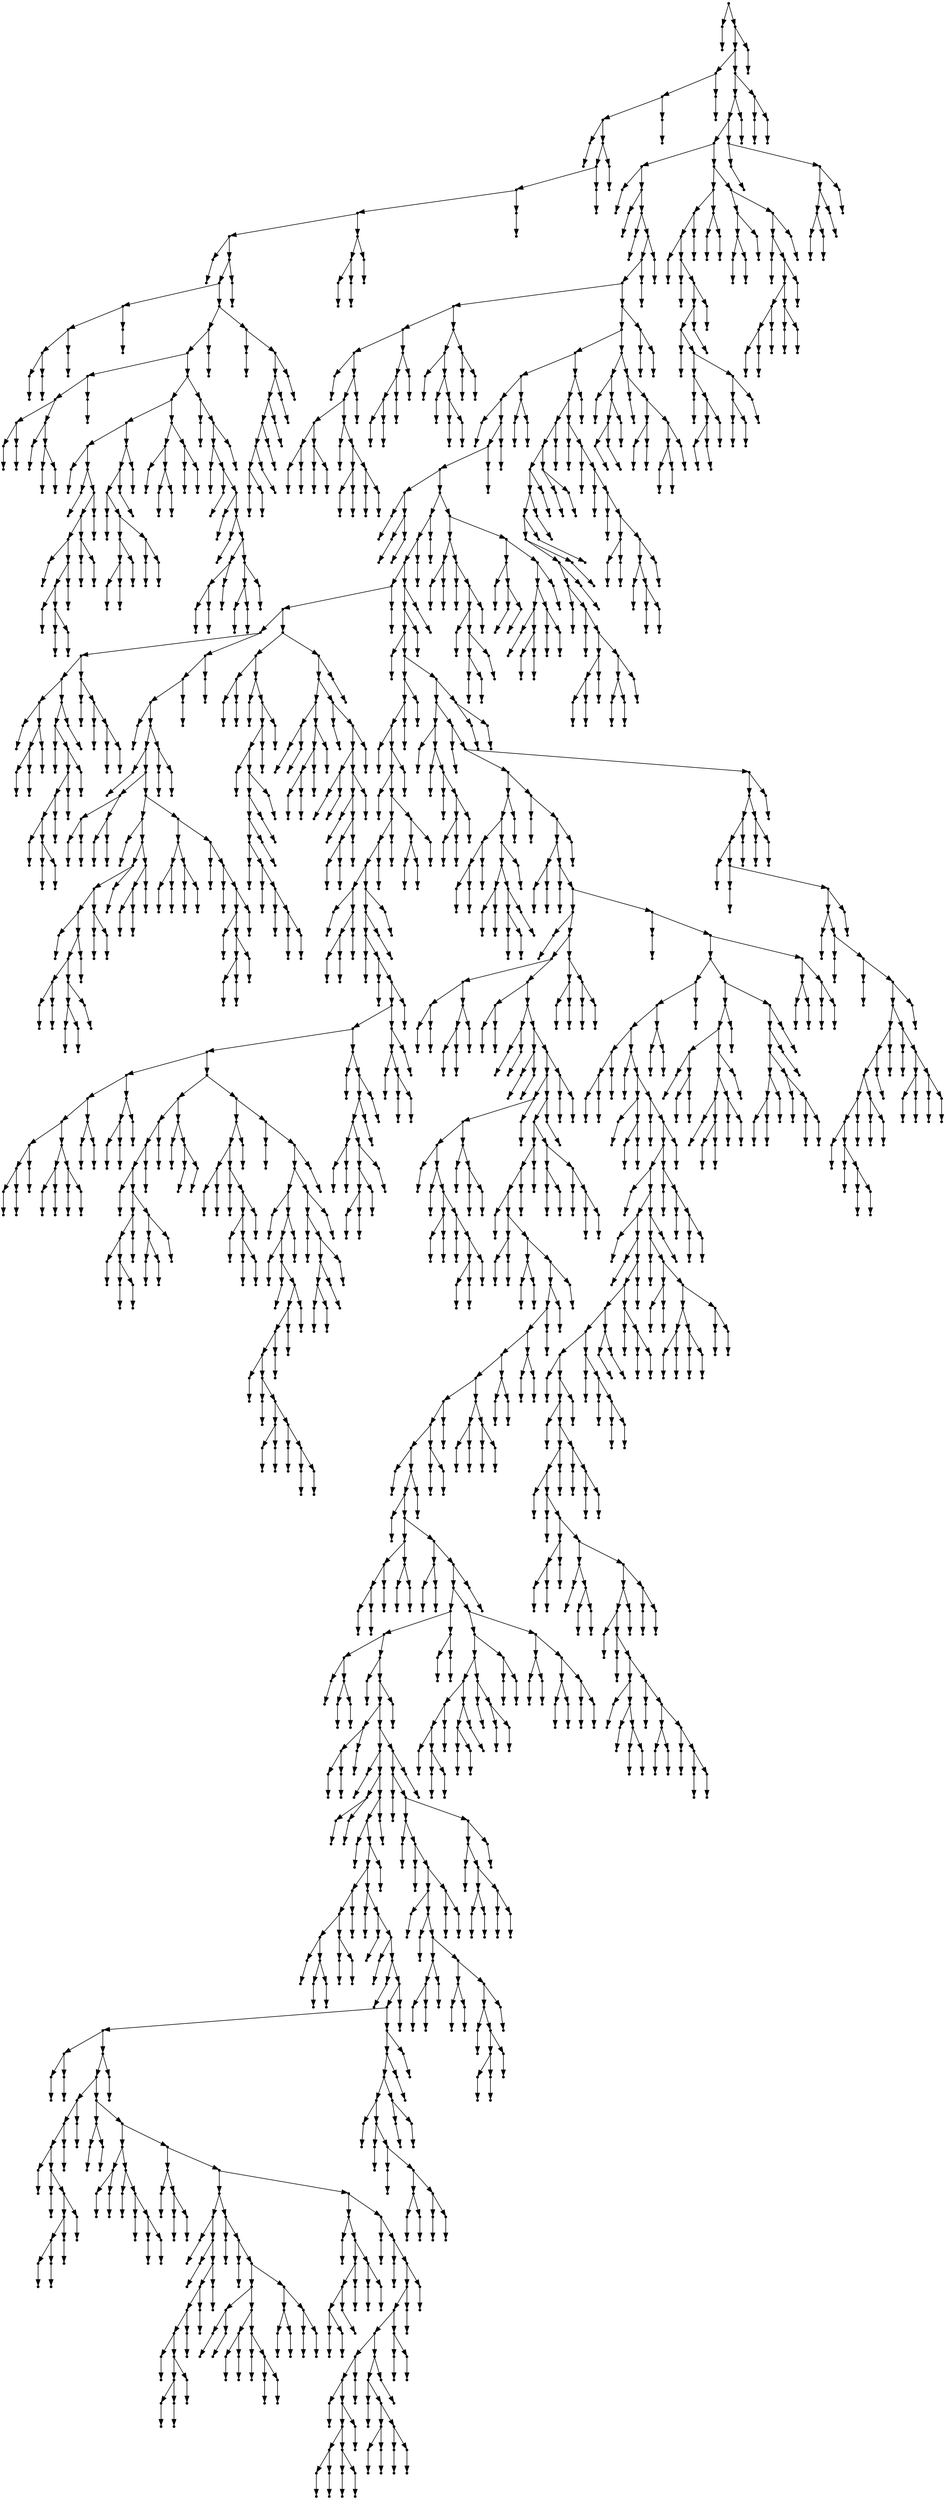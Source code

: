 digraph {
  2170 [shape=point];
  1 [shape=point];
  0 [shape=point];
  2169 [shape=point];
  2166 [shape=point];
  195 [shape=point];
  192 [shape=point];
  189 [shape=point];
  3 [shape=point];
  2 [shape=point];
  188 [shape=point];
  185 [shape=point];
  182 [shape=point];
  179 [shape=point];
  170 [shape=point];
  5 [shape=point];
  4 [shape=point];
  169 [shape=point];
  166 [shape=point];
  16 [shape=point];
  13 [shape=point];
  10 [shape=point];
  7 [shape=point];
  6 [shape=point];
  9 [shape=point];
  8 [shape=point];
  12 [shape=point];
  11 [shape=point];
  15 [shape=point];
  14 [shape=point];
  165 [shape=point];
  141 [shape=point];
  138 [shape=point];
  33 [shape=point];
  30 [shape=point];
  21 [shape=point];
  18 [shape=point];
  17 [shape=point];
  20 [shape=point];
  19 [shape=point];
  29 [shape=point];
  23 [shape=point];
  22 [shape=point];
  28 [shape=point];
  25 [shape=point];
  24 [shape=point];
  27 [shape=point];
  26 [shape=point];
  32 [shape=point];
  31 [shape=point];
  137 [shape=point];
  101 [shape=point];
  86 [shape=point];
  62 [shape=point];
  35 [shape=point];
  34 [shape=point];
  61 [shape=point];
  37 [shape=point];
  36 [shape=point];
  60 [shape=point];
  57 [shape=point];
  51 [shape=point];
  39 [shape=point];
  38 [shape=point];
  50 [shape=point];
  47 [shape=point];
  41 [shape=point];
  40 [shape=point];
  46 [shape=point];
  43 [shape=point];
  42 [shape=point];
  45 [shape=point];
  44 [shape=point];
  49 [shape=point];
  48 [shape=point];
  56 [shape=point];
  53 [shape=point];
  52 [shape=point];
  55 [shape=point];
  54 [shape=point];
  59 [shape=point];
  58 [shape=point];
  85 [shape=point];
  82 [shape=point];
  79 [shape=point];
  64 [shape=point];
  63 [shape=point];
  78 [shape=point];
  72 [shape=point];
  69 [shape=point];
  66 [shape=point];
  65 [shape=point];
  68 [shape=point];
  67 [shape=point];
  71 [shape=point];
  70 [shape=point];
  77 [shape=point];
  74 [shape=point];
  73 [shape=point];
  76 [shape=point];
  75 [shape=point];
  81 [shape=point];
  80 [shape=point];
  84 [shape=point];
  83 [shape=point];
  100 [shape=point];
  94 [shape=point];
  88 [shape=point];
  87 [shape=point];
  93 [shape=point];
  90 [shape=point];
  89 [shape=point];
  92 [shape=point];
  91 [shape=point];
  99 [shape=point];
  96 [shape=point];
  95 [shape=point];
  98 [shape=point];
  97 [shape=point];
  136 [shape=point];
  103 [shape=point];
  102 [shape=point];
  135 [shape=point];
  132 [shape=point];
  105 [shape=point];
  104 [shape=point];
  131 [shape=point];
  107 [shape=point];
  106 [shape=point];
  130 [shape=point];
  109 [shape=point];
  108 [shape=point];
  129 [shape=point];
  111 [shape=point];
  110 [shape=point];
  128 [shape=point];
  119 [shape=point];
  116 [shape=point];
  113 [shape=point];
  112 [shape=point];
  115 [shape=point];
  114 [shape=point];
  118 [shape=point];
  117 [shape=point];
  127 [shape=point];
  124 [shape=point];
  121 [shape=point];
  120 [shape=point];
  123 [shape=point];
  122 [shape=point];
  126 [shape=point];
  125 [shape=point];
  134 [shape=point];
  133 [shape=point];
  140 [shape=point];
  139 [shape=point];
  164 [shape=point];
  143 [shape=point];
  142 [shape=point];
  163 [shape=point];
  160 [shape=point];
  157 [shape=point];
  154 [shape=point];
  151 [shape=point];
  148 [shape=point];
  145 [shape=point];
  144 [shape=point];
  147 [shape=point];
  146 [shape=point];
  150 [shape=point];
  149 [shape=point];
  153 [shape=point];
  152 [shape=point];
  156 [shape=point];
  155 [shape=point];
  159 [shape=point];
  158 [shape=point];
  162 [shape=point];
  161 [shape=point];
  168 [shape=point];
  167 [shape=point];
  178 [shape=point];
  175 [shape=point];
  172 [shape=point];
  171 [shape=point];
  174 [shape=point];
  173 [shape=point];
  177 [shape=point];
  176 [shape=point];
  181 [shape=point];
  180 [shape=point];
  184 [shape=point];
  183 [shape=point];
  187 [shape=point];
  186 [shape=point];
  191 [shape=point];
  190 [shape=point];
  194 [shape=point];
  193 [shape=point];
  2165 [shape=point];
  2159 [shape=point];
  2156 [shape=point];
  2141 [shape=point];
  2063 [shape=point];
  197 [shape=point];
  196 [shape=point];
  2062 [shape=point];
  199 [shape=point];
  198 [shape=point];
  2061 [shape=point];
  201 [shape=point];
  200 [shape=point];
  2060 [shape=point];
  2057 [shape=point];
  2054 [shape=point];
  263 [shape=point];
  245 [shape=point];
  233 [shape=point];
  203 [shape=point];
  202 [shape=point];
  232 [shape=point];
  229 [shape=point];
  214 [shape=point];
  208 [shape=point];
  205 [shape=point];
  204 [shape=point];
  207 [shape=point];
  206 [shape=point];
  213 [shape=point];
  210 [shape=point];
  209 [shape=point];
  212 [shape=point];
  211 [shape=point];
  228 [shape=point];
  216 [shape=point];
  215 [shape=point];
  227 [shape=point];
  221 [shape=point];
  218 [shape=point];
  217 [shape=point];
  220 [shape=point];
  219 [shape=point];
  226 [shape=point];
  223 [shape=point];
  222 [shape=point];
  225 [shape=point];
  224 [shape=point];
  231 [shape=point];
  230 [shape=point];
  244 [shape=point];
  241 [shape=point];
  238 [shape=point];
  235 [shape=point];
  234 [shape=point];
  237 [shape=point];
  236 [shape=point];
  240 [shape=point];
  239 [shape=point];
  243 [shape=point];
  242 [shape=point];
  262 [shape=point];
  256 [shape=point];
  247 [shape=point];
  246 [shape=point];
  255 [shape=point];
  249 [shape=point];
  248 [shape=point];
  254 [shape=point];
  251 [shape=point];
  250 [shape=point];
  253 [shape=point];
  252 [shape=point];
  261 [shape=point];
  258 [shape=point];
  257 [shape=point];
  260 [shape=point];
  259 [shape=point];
  2053 [shape=point];
  2047 [shape=point];
  2017 [shape=point];
  1936 [shape=point];
  1930 [shape=point];
  265 [shape=point];
  264 [shape=point];
  1929 [shape=point];
  1926 [shape=point];
  1923 [shape=point];
  273 [shape=point];
  267 [shape=point];
  266 [shape=point];
  272 [shape=point];
  269 [shape=point];
  268 [shape=point];
  271 [shape=point];
  270 [shape=point];
  1922 [shape=point];
  1871 [shape=point];
  1868 [shape=point];
  1865 [shape=point];
  518 [shape=point];
  515 [shape=point];
  425 [shape=point];
  320 [shape=point];
  308 [shape=point];
  284 [shape=point];
  275 [shape=point];
  274 [shape=point];
  283 [shape=point];
  280 [shape=point];
  277 [shape=point];
  276 [shape=point];
  279 [shape=point];
  278 [shape=point];
  282 [shape=point];
  281 [shape=point];
  307 [shape=point];
  304 [shape=point];
  286 [shape=point];
  285 [shape=point];
  303 [shape=point];
  300 [shape=point];
  297 [shape=point];
  294 [shape=point];
  288 [shape=point];
  287 [shape=point];
  293 [shape=point];
  290 [shape=point];
  289 [shape=point];
  292 [shape=point];
  291 [shape=point];
  296 [shape=point];
  295 [shape=point];
  299 [shape=point];
  298 [shape=point];
  302 [shape=point];
  301 [shape=point];
  306 [shape=point];
  305 [shape=point];
  319 [shape=point];
  310 [shape=point];
  309 [shape=point];
  318 [shape=point];
  312 [shape=point];
  311 [shape=point];
  317 [shape=point];
  314 [shape=point];
  313 [shape=point];
  316 [shape=point];
  315 [shape=point];
  424 [shape=point];
  421 [shape=point];
  418 [shape=point];
  322 [shape=point];
  321 [shape=point];
  417 [shape=point];
  411 [shape=point];
  324 [shape=point];
  323 [shape=point];
  410 [shape=point];
  335 [shape=point];
  329 [shape=point];
  326 [shape=point];
  325 [shape=point];
  328 [shape=point];
  327 [shape=point];
  334 [shape=point];
  331 [shape=point];
  330 [shape=point];
  333 [shape=point];
  332 [shape=point];
  409 [shape=point];
  376 [shape=point];
  337 [shape=point];
  336 [shape=point];
  375 [shape=point];
  366 [shape=point];
  363 [shape=point];
  357 [shape=point];
  339 [shape=point];
  338 [shape=point];
  356 [shape=point];
  353 [shape=point];
  344 [shape=point];
  341 [shape=point];
  340 [shape=point];
  343 [shape=point];
  342 [shape=point];
  352 [shape=point];
  349 [shape=point];
  346 [shape=point];
  345 [shape=point];
  348 [shape=point];
  347 [shape=point];
  351 [shape=point];
  350 [shape=point];
  355 [shape=point];
  354 [shape=point];
  362 [shape=point];
  359 [shape=point];
  358 [shape=point];
  361 [shape=point];
  360 [shape=point];
  365 [shape=point];
  364 [shape=point];
  374 [shape=point];
  371 [shape=point];
  368 [shape=point];
  367 [shape=point];
  370 [shape=point];
  369 [shape=point];
  373 [shape=point];
  372 [shape=point];
  408 [shape=point];
  387 [shape=point];
  381 [shape=point];
  378 [shape=point];
  377 [shape=point];
  380 [shape=point];
  379 [shape=point];
  386 [shape=point];
  383 [shape=point];
  382 [shape=point];
  385 [shape=point];
  384 [shape=point];
  407 [shape=point];
  389 [shape=point];
  388 [shape=point];
  406 [shape=point];
  391 [shape=point];
  390 [shape=point];
  405 [shape=point];
  402 [shape=point];
  393 [shape=point];
  392 [shape=point];
  401 [shape=point];
  398 [shape=point];
  395 [shape=point];
  394 [shape=point];
  397 [shape=point];
  396 [shape=point];
  400 [shape=point];
  399 [shape=point];
  404 [shape=point];
  403 [shape=point];
  416 [shape=point];
  413 [shape=point];
  412 [shape=point];
  415 [shape=point];
  414 [shape=point];
  420 [shape=point];
  419 [shape=point];
  423 [shape=point];
  422 [shape=point];
  514 [shape=point];
  466 [shape=point];
  430 [shape=point];
  427 [shape=point];
  426 [shape=point];
  429 [shape=point];
  428 [shape=point];
  465 [shape=point];
  432 [shape=point];
  431 [shape=point];
  464 [shape=point];
  461 [shape=point];
  458 [shape=point];
  434 [shape=point];
  433 [shape=point];
  457 [shape=point];
  454 [shape=point];
  451 [shape=point];
  448 [shape=point];
  436 [shape=point];
  435 [shape=point];
  447 [shape=point];
  438 [shape=point];
  437 [shape=point];
  446 [shape=point];
  440 [shape=point];
  439 [shape=point];
  445 [shape=point];
  442 [shape=point];
  441 [shape=point];
  444 [shape=point];
  443 [shape=point];
  450 [shape=point];
  449 [shape=point];
  453 [shape=point];
  452 [shape=point];
  456 [shape=point];
  455 [shape=point];
  460 [shape=point];
  459 [shape=point];
  463 [shape=point];
  462 [shape=point];
  513 [shape=point];
  510 [shape=point];
  483 [shape=point];
  471 [shape=point];
  468 [shape=point];
  467 [shape=point];
  470 [shape=point];
  469 [shape=point];
  482 [shape=point];
  479 [shape=point];
  476 [shape=point];
  473 [shape=point];
  472 [shape=point];
  475 [shape=point];
  474 [shape=point];
  478 [shape=point];
  477 [shape=point];
  481 [shape=point];
  480 [shape=point];
  509 [shape=point];
  485 [shape=point];
  484 [shape=point];
  508 [shape=point];
  505 [shape=point];
  490 [shape=point];
  487 [shape=point];
  486 [shape=point];
  489 [shape=point];
  488 [shape=point];
  504 [shape=point];
  501 [shape=point];
  492 [shape=point];
  491 [shape=point];
  500 [shape=point];
  497 [shape=point];
  494 [shape=point];
  493 [shape=point];
  496 [shape=point];
  495 [shape=point];
  499 [shape=point];
  498 [shape=point];
  503 [shape=point];
  502 [shape=point];
  507 [shape=point];
  506 [shape=point];
  512 [shape=point];
  511 [shape=point];
  517 [shape=point];
  516 [shape=point];
  1864 [shape=point];
  1861 [shape=point];
  1858 [shape=point];
  520 [shape=point];
  519 [shape=point];
  1857 [shape=point];
  780 [shape=point];
  777 [shape=point];
  774 [shape=point];
  522 [shape=point];
  521 [shape=point];
  773 [shape=point];
  770 [shape=point];
  524 [shape=point];
  523 [shape=point];
  769 [shape=point];
  760 [shape=point];
  757 [shape=point];
  754 [shape=point];
  535 [shape=point];
  526 [shape=point];
  525 [shape=point];
  534 [shape=point];
  531 [shape=point];
  528 [shape=point];
  527 [shape=point];
  530 [shape=point];
  529 [shape=point];
  533 [shape=point];
  532 [shape=point];
  753 [shape=point];
  750 [shape=point];
  747 [shape=point];
  537 [shape=point];
  536 [shape=point];
  746 [shape=point];
  539 [shape=point];
  538 [shape=point];
  745 [shape=point];
  742 [shape=point];
  730 [shape=point];
  703 [shape=point];
  574 [shape=point];
  565 [shape=point];
  559 [shape=point];
  547 [shape=point];
  544 [shape=point];
  541 [shape=point];
  540 [shape=point];
  543 [shape=point];
  542 [shape=point];
  546 [shape=point];
  545 [shape=point];
  558 [shape=point];
  552 [shape=point];
  549 [shape=point];
  548 [shape=point];
  551 [shape=point];
  550 [shape=point];
  557 [shape=point];
  554 [shape=point];
  553 [shape=point];
  556 [shape=point];
  555 [shape=point];
  564 [shape=point];
  561 [shape=point];
  560 [shape=point];
  563 [shape=point];
  562 [shape=point];
  573 [shape=point];
  570 [shape=point];
  567 [shape=point];
  566 [shape=point];
  569 [shape=point];
  568 [shape=point];
  572 [shape=point];
  571 [shape=point];
  702 [shape=point];
  612 [shape=point];
  603 [shape=point];
  600 [shape=point];
  597 [shape=point];
  576 [shape=point];
  575 [shape=point];
  596 [shape=point];
  587 [shape=point];
  584 [shape=point];
  578 [shape=point];
  577 [shape=point];
  583 [shape=point];
  580 [shape=point];
  579 [shape=point];
  582 [shape=point];
  581 [shape=point];
  586 [shape=point];
  585 [shape=point];
  595 [shape=point];
  592 [shape=point];
  589 [shape=point];
  588 [shape=point];
  591 [shape=point];
  590 [shape=point];
  594 [shape=point];
  593 [shape=point];
  599 [shape=point];
  598 [shape=point];
  602 [shape=point];
  601 [shape=point];
  611 [shape=point];
  605 [shape=point];
  604 [shape=point];
  610 [shape=point];
  607 [shape=point];
  606 [shape=point];
  609 [shape=point];
  608 [shape=point];
  701 [shape=point];
  635 [shape=point];
  632 [shape=point];
  617 [shape=point];
  614 [shape=point];
  613 [shape=point];
  616 [shape=point];
  615 [shape=point];
  631 [shape=point];
  619 [shape=point];
  618 [shape=point];
  630 [shape=point];
  627 [shape=point];
  621 [shape=point];
  620 [shape=point];
  626 [shape=point];
  623 [shape=point];
  622 [shape=point];
  625 [shape=point];
  624 [shape=point];
  629 [shape=point];
  628 [shape=point];
  634 [shape=point];
  633 [shape=point];
  700 [shape=point];
  637 [shape=point];
  636 [shape=point];
  699 [shape=point];
  696 [shape=point];
  678 [shape=point];
  639 [shape=point];
  638 [shape=point];
  677 [shape=point];
  674 [shape=point];
  641 [shape=point];
  640 [shape=point];
  673 [shape=point];
  643 [shape=point];
  642 [shape=point];
  672 [shape=point];
  669 [shape=point];
  666 [shape=point];
  663 [shape=point];
  645 [shape=point];
  644 [shape=point];
  662 [shape=point];
  647 [shape=point];
  646 [shape=point];
  661 [shape=point];
  652 [shape=point];
  649 [shape=point];
  648 [shape=point];
  651 [shape=point];
  650 [shape=point];
  660 [shape=point];
  654 [shape=point];
  653 [shape=point];
  659 [shape=point];
  656 [shape=point];
  655 [shape=point];
  658 [shape=point];
  657 [shape=point];
  665 [shape=point];
  664 [shape=point];
  668 [shape=point];
  667 [shape=point];
  671 [shape=point];
  670 [shape=point];
  676 [shape=point];
  675 [shape=point];
  695 [shape=point];
  692 [shape=point];
  680 [shape=point];
  679 [shape=point];
  691 [shape=point];
  688 [shape=point];
  685 [shape=point];
  682 [shape=point];
  681 [shape=point];
  684 [shape=point];
  683 [shape=point];
  687 [shape=point];
  686 [shape=point];
  690 [shape=point];
  689 [shape=point];
  694 [shape=point];
  693 [shape=point];
  698 [shape=point];
  697 [shape=point];
  729 [shape=point];
  705 [shape=point];
  704 [shape=point];
  728 [shape=point];
  725 [shape=point];
  722 [shape=point];
  710 [shape=point];
  707 [shape=point];
  706 [shape=point];
  709 [shape=point];
  708 [shape=point];
  721 [shape=point];
  718 [shape=point];
  715 [shape=point];
  712 [shape=point];
  711 [shape=point];
  714 [shape=point];
  713 [shape=point];
  717 [shape=point];
  716 [shape=point];
  720 [shape=point];
  719 [shape=point];
  724 [shape=point];
  723 [shape=point];
  727 [shape=point];
  726 [shape=point];
  741 [shape=point];
  738 [shape=point];
  732 [shape=point];
  731 [shape=point];
  737 [shape=point];
  734 [shape=point];
  733 [shape=point];
  736 [shape=point];
  735 [shape=point];
  740 [shape=point];
  739 [shape=point];
  744 [shape=point];
  743 [shape=point];
  749 [shape=point];
  748 [shape=point];
  752 [shape=point];
  751 [shape=point];
  756 [shape=point];
  755 [shape=point];
  759 [shape=point];
  758 [shape=point];
  768 [shape=point];
  765 [shape=point];
  762 [shape=point];
  761 [shape=point];
  764 [shape=point];
  763 [shape=point];
  767 [shape=point];
  766 [shape=point];
  772 [shape=point];
  771 [shape=point];
  776 [shape=point];
  775 [shape=point];
  779 [shape=point];
  778 [shape=point];
  1856 [shape=point];
  1850 [shape=point];
  797 [shape=point];
  782 [shape=point];
  781 [shape=point];
  796 [shape=point];
  784 [shape=point];
  783 [shape=point];
  795 [shape=point];
  786 [shape=point];
  785 [shape=point];
  794 [shape=point];
  791 [shape=point];
  788 [shape=point];
  787 [shape=point];
  790 [shape=point];
  789 [shape=point];
  793 [shape=point];
  792 [shape=point];
  1849 [shape=point];
  799 [shape=point];
  798 [shape=point];
  1848 [shape=point];
  1773 [shape=point];
  828 [shape=point];
  825 [shape=point];
  807 [shape=point];
  804 [shape=point];
  801 [shape=point];
  800 [shape=point];
  803 [shape=point];
  802 [shape=point];
  806 [shape=point];
  805 [shape=point];
  824 [shape=point];
  821 [shape=point];
  812 [shape=point];
  809 [shape=point];
  808 [shape=point];
  811 [shape=point];
  810 [shape=point];
  820 [shape=point];
  817 [shape=point];
  814 [shape=point];
  813 [shape=point];
  816 [shape=point];
  815 [shape=point];
  819 [shape=point];
  818 [shape=point];
  823 [shape=point];
  822 [shape=point];
  827 [shape=point];
  826 [shape=point];
  1772 [shape=point];
  830 [shape=point];
  829 [shape=point];
  1771 [shape=point];
  1768 [shape=point];
  835 [shape=point];
  832 [shape=point];
  831 [shape=point];
  834 [shape=point];
  833 [shape=point];
  1767 [shape=point];
  837 [shape=point];
  836 [shape=point];
  1766 [shape=point];
  1490 [shape=point];
  839 [shape=point];
  838 [shape=point];
  1489 [shape=point];
  1477 [shape=point];
  853 [shape=point];
  844 [shape=point];
  841 [shape=point];
  840 [shape=point];
  843 [shape=point];
  842 [shape=point];
  852 [shape=point];
  849 [shape=point];
  846 [shape=point];
  845 [shape=point];
  848 [shape=point];
  847 [shape=point];
  851 [shape=point];
  850 [shape=point];
  1476 [shape=point];
  858 [shape=point];
  855 [shape=point];
  854 [shape=point];
  857 [shape=point];
  856 [shape=point];
  1475 [shape=point];
  863 [shape=point];
  860 [shape=point];
  859 [shape=point];
  862 [shape=point];
  861 [shape=point];
  1474 [shape=point];
  868 [shape=point];
  865 [shape=point];
  864 [shape=point];
  867 [shape=point];
  866 [shape=point];
  1473 [shape=point];
  1467 [shape=point];
  903 [shape=point];
  900 [shape=point];
  891 [shape=point];
  870 [shape=point];
  869 [shape=point];
  890 [shape=point];
  872 [shape=point];
  871 [shape=point];
  889 [shape=point];
  877 [shape=point];
  874 [shape=point];
  873 [shape=point];
  876 [shape=point];
  875 [shape=point];
  888 [shape=point];
  879 [shape=point];
  878 [shape=point];
  887 [shape=point];
  884 [shape=point];
  881 [shape=point];
  880 [shape=point];
  883 [shape=point];
  882 [shape=point];
  886 [shape=point];
  885 [shape=point];
  899 [shape=point];
  893 [shape=point];
  892 [shape=point];
  898 [shape=point];
  895 [shape=point];
  894 [shape=point];
  897 [shape=point];
  896 [shape=point];
  902 [shape=point];
  901 [shape=point];
  1466 [shape=point];
  1463 [shape=point];
  1448 [shape=point];
  1445 [shape=point];
  1442 [shape=point];
  905 [shape=point];
  904 [shape=point];
  1441 [shape=point];
  910 [shape=point];
  907 [shape=point];
  906 [shape=point];
  909 [shape=point];
  908 [shape=point];
  1440 [shape=point];
  915 [shape=point];
  912 [shape=point];
  911 [shape=point];
  914 [shape=point];
  913 [shape=point];
  1439 [shape=point];
  1436 [shape=point];
  1433 [shape=point];
  1430 [shape=point];
  1424 [shape=point];
  1418 [shape=point];
  1406 [shape=point];
  1403 [shape=point];
  1397 [shape=point];
  917 [shape=point];
  916 [shape=point];
  1396 [shape=point];
  1393 [shape=point];
  919 [shape=point];
  918 [shape=point];
  1392 [shape=point];
  933 [shape=point];
  927 [shape=point];
  924 [shape=point];
  921 [shape=point];
  920 [shape=point];
  923 [shape=point];
  922 [shape=point];
  926 [shape=point];
  925 [shape=point];
  932 [shape=point];
  929 [shape=point];
  928 [shape=point];
  931 [shape=point];
  930 [shape=point];
  1391 [shape=point];
  938 [shape=point];
  935 [shape=point];
  934 [shape=point];
  937 [shape=point];
  936 [shape=point];
  1390 [shape=point];
  1387 [shape=point];
  1333 [shape=point];
  1327 [shape=point];
  946 [shape=point];
  940 [shape=point];
  939 [shape=point];
  945 [shape=point];
  942 [shape=point];
  941 [shape=point];
  944 [shape=point];
  943 [shape=point];
  1326 [shape=point];
  948 [shape=point];
  947 [shape=point];
  1325 [shape=point];
  1322 [shape=point];
  956 [shape=point];
  953 [shape=point];
  950 [shape=point];
  949 [shape=point];
  952 [shape=point];
  951 [shape=point];
  955 [shape=point];
  954 [shape=point];
  1321 [shape=point];
  1249 [shape=point];
  958 [shape=point];
  957 [shape=point];
  1248 [shape=point];
  963 [shape=point];
  960 [shape=point];
  959 [shape=point];
  962 [shape=point];
  961 [shape=point];
  1247 [shape=point];
  1244 [shape=point];
  965 [shape=point];
  964 [shape=point];
  1243 [shape=point];
  1240 [shape=point];
  982 [shape=point];
  979 [shape=point];
  973 [shape=point];
  967 [shape=point];
  966 [shape=point];
  972 [shape=point];
  969 [shape=point];
  968 [shape=point];
  971 [shape=point];
  970 [shape=point];
  978 [shape=point];
  975 [shape=point];
  974 [shape=point];
  977 [shape=point];
  976 [shape=point];
  981 [shape=point];
  980 [shape=point];
  1239 [shape=point];
  984 [shape=point];
  983 [shape=point];
  1238 [shape=point];
  986 [shape=point];
  985 [shape=point];
  1237 [shape=point];
  988 [shape=point];
  987 [shape=point];
  1236 [shape=point];
  990 [shape=point];
  989 [shape=point];
  1235 [shape=point];
  1232 [shape=point];
  1199 [shape=point];
  995 [shape=point];
  992 [shape=point];
  991 [shape=point];
  994 [shape=point];
  993 [shape=point];
  1198 [shape=point];
  1195 [shape=point];
  1018 [shape=point];
  1015 [shape=point];
  1012 [shape=point];
  997 [shape=point];
  996 [shape=point];
  1011 [shape=point];
  999 [shape=point];
  998 [shape=point];
  1010 [shape=point];
  1007 [shape=point];
  1004 [shape=point];
  1001 [shape=point];
  1000 [shape=point];
  1003 [shape=point];
  1002 [shape=point];
  1006 [shape=point];
  1005 [shape=point];
  1009 [shape=point];
  1008 [shape=point];
  1014 [shape=point];
  1013 [shape=point];
  1017 [shape=point];
  1016 [shape=point];
  1194 [shape=point];
  1023 [shape=point];
  1020 [shape=point];
  1019 [shape=point];
  1022 [shape=point];
  1021 [shape=point];
  1193 [shape=point];
  1040 [shape=point];
  1028 [shape=point];
  1025 [shape=point];
  1024 [shape=point];
  1027 [shape=point];
  1026 [shape=point];
  1039 [shape=point];
  1030 [shape=point];
  1029 [shape=point];
  1038 [shape=point];
  1032 [shape=point];
  1031 [shape=point];
  1037 [shape=point];
  1034 [shape=point];
  1033 [shape=point];
  1036 [shape=point];
  1035 [shape=point];
  1192 [shape=point];
  1048 [shape=point];
  1042 [shape=point];
  1041 [shape=point];
  1047 [shape=point];
  1044 [shape=point];
  1043 [shape=point];
  1046 [shape=point];
  1045 [shape=point];
  1191 [shape=point];
  1113 [shape=point];
  1074 [shape=point];
  1050 [shape=point];
  1049 [shape=point];
  1073 [shape=point];
  1052 [shape=point];
  1051 [shape=point];
  1072 [shape=point];
  1069 [shape=point];
  1066 [shape=point];
  1063 [shape=point];
  1054 [shape=point];
  1053 [shape=point];
  1062 [shape=point];
  1059 [shape=point];
  1056 [shape=point];
  1055 [shape=point];
  1058 [shape=point];
  1057 [shape=point];
  1061 [shape=point];
  1060 [shape=point];
  1065 [shape=point];
  1064 [shape=point];
  1068 [shape=point];
  1067 [shape=point];
  1071 [shape=point];
  1070 [shape=point];
  1112 [shape=point];
  1076 [shape=point];
  1075 [shape=point];
  1111 [shape=point];
  1078 [shape=point];
  1077 [shape=point];
  1110 [shape=point];
  1098 [shape=point];
  1083 [shape=point];
  1080 [shape=point];
  1079 [shape=point];
  1082 [shape=point];
  1081 [shape=point];
  1097 [shape=point];
  1088 [shape=point];
  1085 [shape=point];
  1084 [shape=point];
  1087 [shape=point];
  1086 [shape=point];
  1096 [shape=point];
  1090 [shape=point];
  1089 [shape=point];
  1095 [shape=point];
  1092 [shape=point];
  1091 [shape=point];
  1094 [shape=point];
  1093 [shape=point];
  1109 [shape=point];
  1103 [shape=point];
  1100 [shape=point];
  1099 [shape=point];
  1102 [shape=point];
  1101 [shape=point];
  1108 [shape=point];
  1105 [shape=point];
  1104 [shape=point];
  1107 [shape=point];
  1106 [shape=point];
  1190 [shape=point];
  1133 [shape=point];
  1115 [shape=point];
  1114 [shape=point];
  1132 [shape=point];
  1126 [shape=point];
  1123 [shape=point];
  1120 [shape=point];
  1117 [shape=point];
  1116 [shape=point];
  1119 [shape=point];
  1118 [shape=point];
  1122 [shape=point];
  1121 [shape=point];
  1125 [shape=point];
  1124 [shape=point];
  1131 [shape=point];
  1128 [shape=point];
  1127 [shape=point];
  1130 [shape=point];
  1129 [shape=point];
  1189 [shape=point];
  1135 [shape=point];
  1134 [shape=point];
  1188 [shape=point];
  1137 [shape=point];
  1136 [shape=point];
  1187 [shape=point];
  1184 [shape=point];
  1181 [shape=point];
  1175 [shape=point];
  1157 [shape=point];
  1154 [shape=point];
  1139 [shape=point];
  1138 [shape=point];
  1153 [shape=point];
  1150 [shape=point];
  1144 [shape=point];
  1141 [shape=point];
  1140 [shape=point];
  1143 [shape=point];
  1142 [shape=point];
  1149 [shape=point];
  1146 [shape=point];
  1145 [shape=point];
  1148 [shape=point];
  1147 [shape=point];
  1152 [shape=point];
  1151 [shape=point];
  1156 [shape=point];
  1155 [shape=point];
  1174 [shape=point];
  1171 [shape=point];
  1159 [shape=point];
  1158 [shape=point];
  1170 [shape=point];
  1164 [shape=point];
  1161 [shape=point];
  1160 [shape=point];
  1163 [shape=point];
  1162 [shape=point];
  1169 [shape=point];
  1166 [shape=point];
  1165 [shape=point];
  1168 [shape=point];
  1167 [shape=point];
  1173 [shape=point];
  1172 [shape=point];
  1180 [shape=point];
  1177 [shape=point];
  1176 [shape=point];
  1179 [shape=point];
  1178 [shape=point];
  1183 [shape=point];
  1182 [shape=point];
  1186 [shape=point];
  1185 [shape=point];
  1197 [shape=point];
  1196 [shape=point];
  1231 [shape=point];
  1228 [shape=point];
  1225 [shape=point];
  1219 [shape=point];
  1201 [shape=point];
  1200 [shape=point];
  1218 [shape=point];
  1203 [shape=point];
  1202 [shape=point];
  1217 [shape=point];
  1205 [shape=point];
  1204 [shape=point];
  1216 [shape=point];
  1210 [shape=point];
  1207 [shape=point];
  1206 [shape=point];
  1209 [shape=point];
  1208 [shape=point];
  1215 [shape=point];
  1212 [shape=point];
  1211 [shape=point];
  1214 [shape=point];
  1213 [shape=point];
  1224 [shape=point];
  1221 [shape=point];
  1220 [shape=point];
  1223 [shape=point];
  1222 [shape=point];
  1227 [shape=point];
  1226 [shape=point];
  1230 [shape=point];
  1229 [shape=point];
  1234 [shape=point];
  1233 [shape=point];
  1242 [shape=point];
  1241 [shape=point];
  1246 [shape=point];
  1245 [shape=point];
  1320 [shape=point];
  1317 [shape=point];
  1251 [shape=point];
  1250 [shape=point];
  1316 [shape=point];
  1298 [shape=point];
  1253 [shape=point];
  1252 [shape=point];
  1297 [shape=point];
  1255 [shape=point];
  1254 [shape=point];
  1296 [shape=point];
  1290 [shape=point];
  1257 [shape=point];
  1256 [shape=point];
  1289 [shape=point];
  1259 [shape=point];
  1258 [shape=point];
  1288 [shape=point];
  1267 [shape=point];
  1264 [shape=point];
  1261 [shape=point];
  1260 [shape=point];
  1263 [shape=point];
  1262 [shape=point];
  1266 [shape=point];
  1265 [shape=point];
  1287 [shape=point];
  1272 [shape=point];
  1269 [shape=point];
  1268 [shape=point];
  1271 [shape=point];
  1270 [shape=point];
  1286 [shape=point];
  1283 [shape=point];
  1274 [shape=point];
  1273 [shape=point];
  1282 [shape=point];
  1279 [shape=point];
  1276 [shape=point];
  1275 [shape=point];
  1278 [shape=point];
  1277 [shape=point];
  1281 [shape=point];
  1280 [shape=point];
  1285 [shape=point];
  1284 [shape=point];
  1295 [shape=point];
  1292 [shape=point];
  1291 [shape=point];
  1294 [shape=point];
  1293 [shape=point];
  1315 [shape=point];
  1312 [shape=point];
  1300 [shape=point];
  1299 [shape=point];
  1311 [shape=point];
  1305 [shape=point];
  1302 [shape=point];
  1301 [shape=point];
  1304 [shape=point];
  1303 [shape=point];
  1310 [shape=point];
  1307 [shape=point];
  1306 [shape=point];
  1309 [shape=point];
  1308 [shape=point];
  1314 [shape=point];
  1313 [shape=point];
  1319 [shape=point];
  1318 [shape=point];
  1324 [shape=point];
  1323 [shape=point];
  1332 [shape=point];
  1329 [shape=point];
  1328 [shape=point];
  1331 [shape=point];
  1330 [shape=point];
  1386 [shape=point];
  1368 [shape=point];
  1362 [shape=point];
  1353 [shape=point];
  1344 [shape=point];
  1341 [shape=point];
  1335 [shape=point];
  1334 [shape=point];
  1340 [shape=point];
  1337 [shape=point];
  1336 [shape=point];
  1339 [shape=point];
  1338 [shape=point];
  1343 [shape=point];
  1342 [shape=point];
  1352 [shape=point];
  1349 [shape=point];
  1346 [shape=point];
  1345 [shape=point];
  1348 [shape=point];
  1347 [shape=point];
  1351 [shape=point];
  1350 [shape=point];
  1361 [shape=point];
  1355 [shape=point];
  1354 [shape=point];
  1360 [shape=point];
  1357 [shape=point];
  1356 [shape=point];
  1359 [shape=point];
  1358 [shape=point];
  1367 [shape=point];
  1364 [shape=point];
  1363 [shape=point];
  1366 [shape=point];
  1365 [shape=point];
  1385 [shape=point];
  1373 [shape=point];
  1370 [shape=point];
  1369 [shape=point];
  1372 [shape=point];
  1371 [shape=point];
  1384 [shape=point];
  1378 [shape=point];
  1375 [shape=point];
  1374 [shape=point];
  1377 [shape=point];
  1376 [shape=point];
  1383 [shape=point];
  1380 [shape=point];
  1379 [shape=point];
  1382 [shape=point];
  1381 [shape=point];
  1389 [shape=point];
  1388 [shape=point];
  1395 [shape=point];
  1394 [shape=point];
  1402 [shape=point];
  1399 [shape=point];
  1398 [shape=point];
  1401 [shape=point];
  1400 [shape=point];
  1405 [shape=point];
  1404 [shape=point];
  1417 [shape=point];
  1411 [shape=point];
  1408 [shape=point];
  1407 [shape=point];
  1410 [shape=point];
  1409 [shape=point];
  1416 [shape=point];
  1413 [shape=point];
  1412 [shape=point];
  1415 [shape=point];
  1414 [shape=point];
  1423 [shape=point];
  1420 [shape=point];
  1419 [shape=point];
  1422 [shape=point];
  1421 [shape=point];
  1429 [shape=point];
  1426 [shape=point];
  1425 [shape=point];
  1428 [shape=point];
  1427 [shape=point];
  1432 [shape=point];
  1431 [shape=point];
  1435 [shape=point];
  1434 [shape=point];
  1438 [shape=point];
  1437 [shape=point];
  1444 [shape=point];
  1443 [shape=point];
  1447 [shape=point];
  1446 [shape=point];
  1462 [shape=point];
  1453 [shape=point];
  1450 [shape=point];
  1449 [shape=point];
  1452 [shape=point];
  1451 [shape=point];
  1461 [shape=point];
  1455 [shape=point];
  1454 [shape=point];
  1460 [shape=point];
  1457 [shape=point];
  1456 [shape=point];
  1459 [shape=point];
  1458 [shape=point];
  1465 [shape=point];
  1464 [shape=point];
  1472 [shape=point];
  1469 [shape=point];
  1468 [shape=point];
  1471 [shape=point];
  1470 [shape=point];
  1488 [shape=point];
  1482 [shape=point];
  1479 [shape=point];
  1478 [shape=point];
  1481 [shape=point];
  1480 [shape=point];
  1487 [shape=point];
  1484 [shape=point];
  1483 [shape=point];
  1486 [shape=point];
  1485 [shape=point];
  1765 [shape=point];
  1492 [shape=point];
  1491 [shape=point];
  1764 [shape=point];
  1752 [shape=point];
  1698 [shape=point];
  1695 [shape=point];
  1689 [shape=point];
  1500 [shape=point];
  1497 [shape=point];
  1494 [shape=point];
  1493 [shape=point];
  1496 [shape=point];
  1495 [shape=point];
  1499 [shape=point];
  1498 [shape=point];
  1688 [shape=point];
  1502 [shape=point];
  1501 [shape=point];
  1687 [shape=point];
  1510 [shape=point];
  1504 [shape=point];
  1503 [shape=point];
  1509 [shape=point];
  1506 [shape=point];
  1505 [shape=point];
  1508 [shape=point];
  1507 [shape=point];
  1686 [shape=point];
  1512 [shape=point];
  1511 [shape=point];
  1685 [shape=point];
  1682 [shape=point];
  1670 [shape=point];
  1514 [shape=point];
  1513 [shape=point];
  1669 [shape=point];
  1639 [shape=point];
  1516 [shape=point];
  1515 [shape=point];
  1638 [shape=point];
  1518 [shape=point];
  1517 [shape=point];
  1637 [shape=point];
  1634 [shape=point];
  1625 [shape=point];
  1619 [shape=point];
  1607 [shape=point];
  1520 [shape=point];
  1519 [shape=point];
  1606 [shape=point];
  1603 [shape=point];
  1522 [shape=point];
  1521 [shape=point];
  1602 [shape=point];
  1593 [shape=point];
  1590 [shape=point];
  1524 [shape=point];
  1523 [shape=point];
  1589 [shape=point];
  1526 [shape=point];
  1525 [shape=point];
  1588 [shape=point];
  1534 [shape=point];
  1531 [shape=point];
  1528 [shape=point];
  1527 [shape=point];
  1530 [shape=point];
  1529 [shape=point];
  1533 [shape=point];
  1532 [shape=point];
  1587 [shape=point];
  1542 [shape=point];
  1536 [shape=point];
  1535 [shape=point];
  1541 [shape=point];
  1538 [shape=point];
  1537 [shape=point];
  1540 [shape=point];
  1539 [shape=point];
  1586 [shape=point];
  1580 [shape=point];
  1577 [shape=point];
  1544 [shape=point];
  1543 [shape=point];
  1576 [shape=point];
  1546 [shape=point];
  1545 [shape=point];
  1575 [shape=point];
  1557 [shape=point];
  1548 [shape=point];
  1547 [shape=point];
  1556 [shape=point];
  1550 [shape=point];
  1549 [shape=point];
  1555 [shape=point];
  1552 [shape=point];
  1551 [shape=point];
  1554 [shape=point];
  1553 [shape=point];
  1574 [shape=point];
  1559 [shape=point];
  1558 [shape=point];
  1573 [shape=point];
  1564 [shape=point];
  1561 [shape=point];
  1560 [shape=point];
  1563 [shape=point];
  1562 [shape=point];
  1572 [shape=point];
  1566 [shape=point];
  1565 [shape=point];
  1571 [shape=point];
  1568 [shape=point];
  1567 [shape=point];
  1570 [shape=point];
  1569 [shape=point];
  1579 [shape=point];
  1578 [shape=point];
  1585 [shape=point];
  1582 [shape=point];
  1581 [shape=point];
  1584 [shape=point];
  1583 [shape=point];
  1592 [shape=point];
  1591 [shape=point];
  1601 [shape=point];
  1595 [shape=point];
  1594 [shape=point];
  1600 [shape=point];
  1597 [shape=point];
  1596 [shape=point];
  1599 [shape=point];
  1598 [shape=point];
  1605 [shape=point];
  1604 [shape=point];
  1618 [shape=point];
  1609 [shape=point];
  1608 [shape=point];
  1617 [shape=point];
  1611 [shape=point];
  1610 [shape=point];
  1616 [shape=point];
  1613 [shape=point];
  1612 [shape=point];
  1615 [shape=point];
  1614 [shape=point];
  1624 [shape=point];
  1621 [shape=point];
  1620 [shape=point];
  1623 [shape=point];
  1622 [shape=point];
  1633 [shape=point];
  1627 [shape=point];
  1626 [shape=point];
  1632 [shape=point];
  1629 [shape=point];
  1628 [shape=point];
  1631 [shape=point];
  1630 [shape=point];
  1636 [shape=point];
  1635 [shape=point];
  1668 [shape=point];
  1665 [shape=point];
  1641 [shape=point];
  1640 [shape=point];
  1664 [shape=point];
  1646 [shape=point];
  1643 [shape=point];
  1642 [shape=point];
  1645 [shape=point];
  1644 [shape=point];
  1663 [shape=point];
  1657 [shape=point];
  1651 [shape=point];
  1648 [shape=point];
  1647 [shape=point];
  1650 [shape=point];
  1649 [shape=point];
  1656 [shape=point];
  1653 [shape=point];
  1652 [shape=point];
  1655 [shape=point];
  1654 [shape=point];
  1662 [shape=point];
  1659 [shape=point];
  1658 [shape=point];
  1661 [shape=point];
  1660 [shape=point];
  1667 [shape=point];
  1666 [shape=point];
  1681 [shape=point];
  1672 [shape=point];
  1671 [shape=point];
  1680 [shape=point];
  1674 [shape=point];
  1673 [shape=point];
  1679 [shape=point];
  1676 [shape=point];
  1675 [shape=point];
  1678 [shape=point];
  1677 [shape=point];
  1684 [shape=point];
  1683 [shape=point];
  1694 [shape=point];
  1691 [shape=point];
  1690 [shape=point];
  1693 [shape=point];
  1692 [shape=point];
  1697 [shape=point];
  1696 [shape=point];
  1751 [shape=point];
  1727 [shape=point];
  1724 [shape=point];
  1706 [shape=point];
  1700 [shape=point];
  1699 [shape=point];
  1705 [shape=point];
  1702 [shape=point];
  1701 [shape=point];
  1704 [shape=point];
  1703 [shape=point];
  1723 [shape=point];
  1720 [shape=point];
  1714 [shape=point];
  1708 [shape=point];
  1707 [shape=point];
  1713 [shape=point];
  1710 [shape=point];
  1709 [shape=point];
  1712 [shape=point];
  1711 [shape=point];
  1719 [shape=point];
  1716 [shape=point];
  1715 [shape=point];
  1718 [shape=point];
  1717 [shape=point];
  1722 [shape=point];
  1721 [shape=point];
  1726 [shape=point];
  1725 [shape=point];
  1750 [shape=point];
  1747 [shape=point];
  1744 [shape=point];
  1735 [shape=point];
  1732 [shape=point];
  1729 [shape=point];
  1728 [shape=point];
  1731 [shape=point];
  1730 [shape=point];
  1734 [shape=point];
  1733 [shape=point];
  1743 [shape=point];
  1737 [shape=point];
  1736 [shape=point];
  1742 [shape=point];
  1739 [shape=point];
  1738 [shape=point];
  1741 [shape=point];
  1740 [shape=point];
  1746 [shape=point];
  1745 [shape=point];
  1749 [shape=point];
  1748 [shape=point];
  1763 [shape=point];
  1757 [shape=point];
  1754 [shape=point];
  1753 [shape=point];
  1756 [shape=point];
  1755 [shape=point];
  1762 [shape=point];
  1759 [shape=point];
  1758 [shape=point];
  1761 [shape=point];
  1760 [shape=point];
  1770 [shape=point];
  1769 [shape=point];
  1847 [shape=point];
  1844 [shape=point];
  1838 [shape=point];
  1835 [shape=point];
  1775 [shape=point];
  1774 [shape=point];
  1834 [shape=point];
  1777 [shape=point];
  1776 [shape=point];
  1833 [shape=point];
  1830 [shape=point];
  1779 [shape=point];
  1778 [shape=point];
  1829 [shape=point];
  1781 [shape=point];
  1780 [shape=point];
  1828 [shape=point];
  1783 [shape=point];
  1782 [shape=point];
  1827 [shape=point];
  1824 [shape=point];
  1809 [shape=point];
  1806 [shape=point];
  1803 [shape=point];
  1797 [shape=point];
  1794 [shape=point];
  1785 [shape=point];
  1784 [shape=point];
  1793 [shape=point];
  1787 [shape=point];
  1786 [shape=point];
  1792 [shape=point];
  1789 [shape=point];
  1788 [shape=point];
  1791 [shape=point];
  1790 [shape=point];
  1796 [shape=point];
  1795 [shape=point];
  1802 [shape=point];
  1799 [shape=point];
  1798 [shape=point];
  1801 [shape=point];
  1800 [shape=point];
  1805 [shape=point];
  1804 [shape=point];
  1808 [shape=point];
  1807 [shape=point];
  1823 [shape=point];
  1811 [shape=point];
  1810 [shape=point];
  1822 [shape=point];
  1816 [shape=point];
  1813 [shape=point];
  1812 [shape=point];
  1815 [shape=point];
  1814 [shape=point];
  1821 [shape=point];
  1818 [shape=point];
  1817 [shape=point];
  1820 [shape=point];
  1819 [shape=point];
  1826 [shape=point];
  1825 [shape=point];
  1832 [shape=point];
  1831 [shape=point];
  1837 [shape=point];
  1836 [shape=point];
  1843 [shape=point];
  1840 [shape=point];
  1839 [shape=point];
  1842 [shape=point];
  1841 [shape=point];
  1846 [shape=point];
  1845 [shape=point];
  1855 [shape=point];
  1852 [shape=point];
  1851 [shape=point];
  1854 [shape=point];
  1853 [shape=point];
  1860 [shape=point];
  1859 [shape=point];
  1863 [shape=point];
  1862 [shape=point];
  1867 [shape=point];
  1866 [shape=point];
  1870 [shape=point];
  1869 [shape=point];
  1921 [shape=point];
  1894 [shape=point];
  1876 [shape=point];
  1873 [shape=point];
  1872 [shape=point];
  1875 [shape=point];
  1874 [shape=point];
  1893 [shape=point];
  1878 [shape=point];
  1877 [shape=point];
  1892 [shape=point];
  1889 [shape=point];
  1880 [shape=point];
  1879 [shape=point];
  1888 [shape=point];
  1885 [shape=point];
  1882 [shape=point];
  1881 [shape=point];
  1884 [shape=point];
  1883 [shape=point];
  1887 [shape=point];
  1886 [shape=point];
  1891 [shape=point];
  1890 [shape=point];
  1920 [shape=point];
  1902 [shape=point];
  1896 [shape=point];
  1895 [shape=point];
  1901 [shape=point];
  1898 [shape=point];
  1897 [shape=point];
  1900 [shape=point];
  1899 [shape=point];
  1919 [shape=point];
  1916 [shape=point];
  1910 [shape=point];
  1904 [shape=point];
  1903 [shape=point];
  1909 [shape=point];
  1906 [shape=point];
  1905 [shape=point];
  1908 [shape=point];
  1907 [shape=point];
  1915 [shape=point];
  1912 [shape=point];
  1911 [shape=point];
  1914 [shape=point];
  1913 [shape=point];
  1918 [shape=point];
  1917 [shape=point];
  1925 [shape=point];
  1924 [shape=point];
  1928 [shape=point];
  1927 [shape=point];
  1935 [shape=point];
  1932 [shape=point];
  1931 [shape=point];
  1934 [shape=point];
  1933 [shape=point];
  2016 [shape=point];
  2013 [shape=point];
  1983 [shape=point];
  1980 [shape=point];
  1974 [shape=point];
  1971 [shape=point];
  1968 [shape=point];
  1965 [shape=point];
  1962 [shape=point];
  1959 [shape=point];
  1938 [shape=point];
  1937 [shape=point];
  1958 [shape=point];
  1940 [shape=point];
  1939 [shape=point];
  1957 [shape=point];
  1948 [shape=point];
  1945 [shape=point];
  1942 [shape=point];
  1941 [shape=point];
  1944 [shape=point];
  1943 [shape=point];
  1947 [shape=point];
  1946 [shape=point];
  1956 [shape=point];
  1953 [shape=point];
  1950 [shape=point];
  1949 [shape=point];
  1952 [shape=point];
  1951 [shape=point];
  1955 [shape=point];
  1954 [shape=point];
  1961 [shape=point];
  1960 [shape=point];
  1964 [shape=point];
  1963 [shape=point];
  1967 [shape=point];
  1966 [shape=point];
  1970 [shape=point];
  1969 [shape=point];
  1973 [shape=point];
  1972 [shape=point];
  1979 [shape=point];
  1976 [shape=point];
  1975 [shape=point];
  1978 [shape=point];
  1977 [shape=point];
  1982 [shape=point];
  1981 [shape=point];
  2012 [shape=point];
  1985 [shape=point];
  1984 [shape=point];
  2011 [shape=point];
  1987 [shape=point];
  1986 [shape=point];
  2010 [shape=point];
  1989 [shape=point];
  1988 [shape=point];
  2009 [shape=point];
  1991 [shape=point];
  1990 [shape=point];
  2008 [shape=point];
  1996 [shape=point];
  1993 [shape=point];
  1992 [shape=point];
  1995 [shape=point];
  1994 [shape=point];
  2007 [shape=point];
  2004 [shape=point];
  1998 [shape=point];
  1997 [shape=point];
  2003 [shape=point];
  2000 [shape=point];
  1999 [shape=point];
  2002 [shape=point];
  2001 [shape=point];
  2006 [shape=point];
  2005 [shape=point];
  2015 [shape=point];
  2014 [shape=point];
  2046 [shape=point];
  2028 [shape=point];
  2019 [shape=point];
  2018 [shape=point];
  2027 [shape=point];
  2024 [shape=point];
  2021 [shape=point];
  2020 [shape=point];
  2023 [shape=point];
  2022 [shape=point];
  2026 [shape=point];
  2025 [shape=point];
  2045 [shape=point];
  2030 [shape=point];
  2029 [shape=point];
  2044 [shape=point];
  2035 [shape=point];
  2032 [shape=point];
  2031 [shape=point];
  2034 [shape=point];
  2033 [shape=point];
  2043 [shape=point];
  2040 [shape=point];
  2037 [shape=point];
  2036 [shape=point];
  2039 [shape=point];
  2038 [shape=point];
  2042 [shape=point];
  2041 [shape=point];
  2052 [shape=point];
  2049 [shape=point];
  2048 [shape=point];
  2051 [shape=point];
  2050 [shape=point];
  2056 [shape=point];
  2055 [shape=point];
  2059 [shape=point];
  2058 [shape=point];
  2140 [shape=point];
  2107 [shape=point];
  2101 [shape=point];
  2098 [shape=point];
  2065 [shape=point];
  2064 [shape=point];
  2097 [shape=point];
  2067 [shape=point];
  2066 [shape=point];
  2096 [shape=point];
  2093 [shape=point];
  2090 [shape=point];
  2069 [shape=point];
  2068 [shape=point];
  2089 [shape=point];
  2080 [shape=point];
  2071 [shape=point];
  2070 [shape=point];
  2079 [shape=point];
  2076 [shape=point];
  2073 [shape=point];
  2072 [shape=point];
  2075 [shape=point];
  2074 [shape=point];
  2078 [shape=point];
  2077 [shape=point];
  2088 [shape=point];
  2085 [shape=point];
  2082 [shape=point];
  2081 [shape=point];
  2084 [shape=point];
  2083 [shape=point];
  2087 [shape=point];
  2086 [shape=point];
  2092 [shape=point];
  2091 [shape=point];
  2095 [shape=point];
  2094 [shape=point];
  2100 [shape=point];
  2099 [shape=point];
  2106 [shape=point];
  2103 [shape=point];
  2102 [shape=point];
  2105 [shape=point];
  2104 [shape=point];
  2139 [shape=point];
  2115 [shape=point];
  2112 [shape=point];
  2109 [shape=point];
  2108 [shape=point];
  2111 [shape=point];
  2110 [shape=point];
  2114 [shape=point];
  2113 [shape=point];
  2138 [shape=point];
  2135 [shape=point];
  2117 [shape=point];
  2116 [shape=point];
  2134 [shape=point];
  2131 [shape=point];
  2125 [shape=point];
  2122 [shape=point];
  2119 [shape=point];
  2118 [shape=point];
  2121 [shape=point];
  2120 [shape=point];
  2124 [shape=point];
  2123 [shape=point];
  2130 [shape=point];
  2127 [shape=point];
  2126 [shape=point];
  2129 [shape=point];
  2128 [shape=point];
  2133 [shape=point];
  2132 [shape=point];
  2137 [shape=point];
  2136 [shape=point];
  2155 [shape=point];
  2143 [shape=point];
  2142 [shape=point];
  2154 [shape=point];
  2151 [shape=point];
  2148 [shape=point];
  2145 [shape=point];
  2144 [shape=point];
  2147 [shape=point];
  2146 [shape=point];
  2150 [shape=point];
  2149 [shape=point];
  2153 [shape=point];
  2152 [shape=point];
  2158 [shape=point];
  2157 [shape=point];
  2164 [shape=point];
  2161 [shape=point];
  2160 [shape=point];
  2163 [shape=point];
  2162 [shape=point];
  2168 [shape=point];
  2167 [shape=point];
2170 -> 1;
1 -> 0;
2170 -> 2169;
2169 -> 2166;
2166 -> 195;
195 -> 192;
192 -> 189;
189 -> 3;
3 -> 2;
189 -> 188;
188 -> 185;
185 -> 182;
182 -> 179;
179 -> 170;
170 -> 5;
5 -> 4;
170 -> 169;
169 -> 166;
166 -> 16;
16 -> 13;
13 -> 10;
10 -> 7;
7 -> 6;
10 -> 9;
9 -> 8;
13 -> 12;
12 -> 11;
16 -> 15;
15 -> 14;
166 -> 165;
165 -> 141;
141 -> 138;
138 -> 33;
33 -> 30;
30 -> 21;
21 -> 18;
18 -> 17;
21 -> 20;
20 -> 19;
30 -> 29;
29 -> 23;
23 -> 22;
29 -> 28;
28 -> 25;
25 -> 24;
28 -> 27;
27 -> 26;
33 -> 32;
32 -> 31;
138 -> 137;
137 -> 101;
101 -> 86;
86 -> 62;
62 -> 35;
35 -> 34;
62 -> 61;
61 -> 37;
37 -> 36;
61 -> 60;
60 -> 57;
57 -> 51;
51 -> 39;
39 -> 38;
51 -> 50;
50 -> 47;
47 -> 41;
41 -> 40;
47 -> 46;
46 -> 43;
43 -> 42;
46 -> 45;
45 -> 44;
50 -> 49;
49 -> 48;
57 -> 56;
56 -> 53;
53 -> 52;
56 -> 55;
55 -> 54;
60 -> 59;
59 -> 58;
86 -> 85;
85 -> 82;
82 -> 79;
79 -> 64;
64 -> 63;
79 -> 78;
78 -> 72;
72 -> 69;
69 -> 66;
66 -> 65;
69 -> 68;
68 -> 67;
72 -> 71;
71 -> 70;
78 -> 77;
77 -> 74;
74 -> 73;
77 -> 76;
76 -> 75;
82 -> 81;
81 -> 80;
85 -> 84;
84 -> 83;
101 -> 100;
100 -> 94;
94 -> 88;
88 -> 87;
94 -> 93;
93 -> 90;
90 -> 89;
93 -> 92;
92 -> 91;
100 -> 99;
99 -> 96;
96 -> 95;
99 -> 98;
98 -> 97;
137 -> 136;
136 -> 103;
103 -> 102;
136 -> 135;
135 -> 132;
132 -> 105;
105 -> 104;
132 -> 131;
131 -> 107;
107 -> 106;
131 -> 130;
130 -> 109;
109 -> 108;
130 -> 129;
129 -> 111;
111 -> 110;
129 -> 128;
128 -> 119;
119 -> 116;
116 -> 113;
113 -> 112;
116 -> 115;
115 -> 114;
119 -> 118;
118 -> 117;
128 -> 127;
127 -> 124;
124 -> 121;
121 -> 120;
124 -> 123;
123 -> 122;
127 -> 126;
126 -> 125;
135 -> 134;
134 -> 133;
141 -> 140;
140 -> 139;
165 -> 164;
164 -> 143;
143 -> 142;
164 -> 163;
163 -> 160;
160 -> 157;
157 -> 154;
154 -> 151;
151 -> 148;
148 -> 145;
145 -> 144;
148 -> 147;
147 -> 146;
151 -> 150;
150 -> 149;
154 -> 153;
153 -> 152;
157 -> 156;
156 -> 155;
160 -> 159;
159 -> 158;
163 -> 162;
162 -> 161;
169 -> 168;
168 -> 167;
179 -> 178;
178 -> 175;
175 -> 172;
172 -> 171;
175 -> 174;
174 -> 173;
178 -> 177;
177 -> 176;
182 -> 181;
181 -> 180;
185 -> 184;
184 -> 183;
188 -> 187;
187 -> 186;
192 -> 191;
191 -> 190;
195 -> 194;
194 -> 193;
2166 -> 2165;
2165 -> 2159;
2159 -> 2156;
2156 -> 2141;
2141 -> 2063;
2063 -> 197;
197 -> 196;
2063 -> 2062;
2062 -> 199;
199 -> 198;
2062 -> 2061;
2061 -> 201;
201 -> 200;
2061 -> 2060;
2060 -> 2057;
2057 -> 2054;
2054 -> 263;
263 -> 245;
245 -> 233;
233 -> 203;
203 -> 202;
233 -> 232;
232 -> 229;
229 -> 214;
214 -> 208;
208 -> 205;
205 -> 204;
208 -> 207;
207 -> 206;
214 -> 213;
213 -> 210;
210 -> 209;
213 -> 212;
212 -> 211;
229 -> 228;
228 -> 216;
216 -> 215;
228 -> 227;
227 -> 221;
221 -> 218;
218 -> 217;
221 -> 220;
220 -> 219;
227 -> 226;
226 -> 223;
223 -> 222;
226 -> 225;
225 -> 224;
232 -> 231;
231 -> 230;
245 -> 244;
244 -> 241;
241 -> 238;
238 -> 235;
235 -> 234;
238 -> 237;
237 -> 236;
241 -> 240;
240 -> 239;
244 -> 243;
243 -> 242;
263 -> 262;
262 -> 256;
256 -> 247;
247 -> 246;
256 -> 255;
255 -> 249;
249 -> 248;
255 -> 254;
254 -> 251;
251 -> 250;
254 -> 253;
253 -> 252;
262 -> 261;
261 -> 258;
258 -> 257;
261 -> 260;
260 -> 259;
2054 -> 2053;
2053 -> 2047;
2047 -> 2017;
2017 -> 1936;
1936 -> 1930;
1930 -> 265;
265 -> 264;
1930 -> 1929;
1929 -> 1926;
1926 -> 1923;
1923 -> 273;
273 -> 267;
267 -> 266;
273 -> 272;
272 -> 269;
269 -> 268;
272 -> 271;
271 -> 270;
1923 -> 1922;
1922 -> 1871;
1871 -> 1868;
1868 -> 1865;
1865 -> 518;
518 -> 515;
515 -> 425;
425 -> 320;
320 -> 308;
308 -> 284;
284 -> 275;
275 -> 274;
284 -> 283;
283 -> 280;
280 -> 277;
277 -> 276;
280 -> 279;
279 -> 278;
283 -> 282;
282 -> 281;
308 -> 307;
307 -> 304;
304 -> 286;
286 -> 285;
304 -> 303;
303 -> 300;
300 -> 297;
297 -> 294;
294 -> 288;
288 -> 287;
294 -> 293;
293 -> 290;
290 -> 289;
293 -> 292;
292 -> 291;
297 -> 296;
296 -> 295;
300 -> 299;
299 -> 298;
303 -> 302;
302 -> 301;
307 -> 306;
306 -> 305;
320 -> 319;
319 -> 310;
310 -> 309;
319 -> 318;
318 -> 312;
312 -> 311;
318 -> 317;
317 -> 314;
314 -> 313;
317 -> 316;
316 -> 315;
425 -> 424;
424 -> 421;
421 -> 418;
418 -> 322;
322 -> 321;
418 -> 417;
417 -> 411;
411 -> 324;
324 -> 323;
411 -> 410;
410 -> 335;
335 -> 329;
329 -> 326;
326 -> 325;
329 -> 328;
328 -> 327;
335 -> 334;
334 -> 331;
331 -> 330;
334 -> 333;
333 -> 332;
410 -> 409;
409 -> 376;
376 -> 337;
337 -> 336;
376 -> 375;
375 -> 366;
366 -> 363;
363 -> 357;
357 -> 339;
339 -> 338;
357 -> 356;
356 -> 353;
353 -> 344;
344 -> 341;
341 -> 340;
344 -> 343;
343 -> 342;
353 -> 352;
352 -> 349;
349 -> 346;
346 -> 345;
349 -> 348;
348 -> 347;
352 -> 351;
351 -> 350;
356 -> 355;
355 -> 354;
363 -> 362;
362 -> 359;
359 -> 358;
362 -> 361;
361 -> 360;
366 -> 365;
365 -> 364;
375 -> 374;
374 -> 371;
371 -> 368;
368 -> 367;
371 -> 370;
370 -> 369;
374 -> 373;
373 -> 372;
409 -> 408;
408 -> 387;
387 -> 381;
381 -> 378;
378 -> 377;
381 -> 380;
380 -> 379;
387 -> 386;
386 -> 383;
383 -> 382;
386 -> 385;
385 -> 384;
408 -> 407;
407 -> 389;
389 -> 388;
407 -> 406;
406 -> 391;
391 -> 390;
406 -> 405;
405 -> 402;
402 -> 393;
393 -> 392;
402 -> 401;
401 -> 398;
398 -> 395;
395 -> 394;
398 -> 397;
397 -> 396;
401 -> 400;
400 -> 399;
405 -> 404;
404 -> 403;
417 -> 416;
416 -> 413;
413 -> 412;
416 -> 415;
415 -> 414;
421 -> 420;
420 -> 419;
424 -> 423;
423 -> 422;
515 -> 514;
514 -> 466;
466 -> 430;
430 -> 427;
427 -> 426;
430 -> 429;
429 -> 428;
466 -> 465;
465 -> 432;
432 -> 431;
465 -> 464;
464 -> 461;
461 -> 458;
458 -> 434;
434 -> 433;
458 -> 457;
457 -> 454;
454 -> 451;
451 -> 448;
448 -> 436;
436 -> 435;
448 -> 447;
447 -> 438;
438 -> 437;
447 -> 446;
446 -> 440;
440 -> 439;
446 -> 445;
445 -> 442;
442 -> 441;
445 -> 444;
444 -> 443;
451 -> 450;
450 -> 449;
454 -> 453;
453 -> 452;
457 -> 456;
456 -> 455;
461 -> 460;
460 -> 459;
464 -> 463;
463 -> 462;
514 -> 513;
513 -> 510;
510 -> 483;
483 -> 471;
471 -> 468;
468 -> 467;
471 -> 470;
470 -> 469;
483 -> 482;
482 -> 479;
479 -> 476;
476 -> 473;
473 -> 472;
476 -> 475;
475 -> 474;
479 -> 478;
478 -> 477;
482 -> 481;
481 -> 480;
510 -> 509;
509 -> 485;
485 -> 484;
509 -> 508;
508 -> 505;
505 -> 490;
490 -> 487;
487 -> 486;
490 -> 489;
489 -> 488;
505 -> 504;
504 -> 501;
501 -> 492;
492 -> 491;
501 -> 500;
500 -> 497;
497 -> 494;
494 -> 493;
497 -> 496;
496 -> 495;
500 -> 499;
499 -> 498;
504 -> 503;
503 -> 502;
508 -> 507;
507 -> 506;
513 -> 512;
512 -> 511;
518 -> 517;
517 -> 516;
1865 -> 1864;
1864 -> 1861;
1861 -> 1858;
1858 -> 520;
520 -> 519;
1858 -> 1857;
1857 -> 780;
780 -> 777;
777 -> 774;
774 -> 522;
522 -> 521;
774 -> 773;
773 -> 770;
770 -> 524;
524 -> 523;
770 -> 769;
769 -> 760;
760 -> 757;
757 -> 754;
754 -> 535;
535 -> 526;
526 -> 525;
535 -> 534;
534 -> 531;
531 -> 528;
528 -> 527;
531 -> 530;
530 -> 529;
534 -> 533;
533 -> 532;
754 -> 753;
753 -> 750;
750 -> 747;
747 -> 537;
537 -> 536;
747 -> 746;
746 -> 539;
539 -> 538;
746 -> 745;
745 -> 742;
742 -> 730;
730 -> 703;
703 -> 574;
574 -> 565;
565 -> 559;
559 -> 547;
547 -> 544;
544 -> 541;
541 -> 540;
544 -> 543;
543 -> 542;
547 -> 546;
546 -> 545;
559 -> 558;
558 -> 552;
552 -> 549;
549 -> 548;
552 -> 551;
551 -> 550;
558 -> 557;
557 -> 554;
554 -> 553;
557 -> 556;
556 -> 555;
565 -> 564;
564 -> 561;
561 -> 560;
564 -> 563;
563 -> 562;
574 -> 573;
573 -> 570;
570 -> 567;
567 -> 566;
570 -> 569;
569 -> 568;
573 -> 572;
572 -> 571;
703 -> 702;
702 -> 612;
612 -> 603;
603 -> 600;
600 -> 597;
597 -> 576;
576 -> 575;
597 -> 596;
596 -> 587;
587 -> 584;
584 -> 578;
578 -> 577;
584 -> 583;
583 -> 580;
580 -> 579;
583 -> 582;
582 -> 581;
587 -> 586;
586 -> 585;
596 -> 595;
595 -> 592;
592 -> 589;
589 -> 588;
592 -> 591;
591 -> 590;
595 -> 594;
594 -> 593;
600 -> 599;
599 -> 598;
603 -> 602;
602 -> 601;
612 -> 611;
611 -> 605;
605 -> 604;
611 -> 610;
610 -> 607;
607 -> 606;
610 -> 609;
609 -> 608;
702 -> 701;
701 -> 635;
635 -> 632;
632 -> 617;
617 -> 614;
614 -> 613;
617 -> 616;
616 -> 615;
632 -> 631;
631 -> 619;
619 -> 618;
631 -> 630;
630 -> 627;
627 -> 621;
621 -> 620;
627 -> 626;
626 -> 623;
623 -> 622;
626 -> 625;
625 -> 624;
630 -> 629;
629 -> 628;
635 -> 634;
634 -> 633;
701 -> 700;
700 -> 637;
637 -> 636;
700 -> 699;
699 -> 696;
696 -> 678;
678 -> 639;
639 -> 638;
678 -> 677;
677 -> 674;
674 -> 641;
641 -> 640;
674 -> 673;
673 -> 643;
643 -> 642;
673 -> 672;
672 -> 669;
669 -> 666;
666 -> 663;
663 -> 645;
645 -> 644;
663 -> 662;
662 -> 647;
647 -> 646;
662 -> 661;
661 -> 652;
652 -> 649;
649 -> 648;
652 -> 651;
651 -> 650;
661 -> 660;
660 -> 654;
654 -> 653;
660 -> 659;
659 -> 656;
656 -> 655;
659 -> 658;
658 -> 657;
666 -> 665;
665 -> 664;
669 -> 668;
668 -> 667;
672 -> 671;
671 -> 670;
677 -> 676;
676 -> 675;
696 -> 695;
695 -> 692;
692 -> 680;
680 -> 679;
692 -> 691;
691 -> 688;
688 -> 685;
685 -> 682;
682 -> 681;
685 -> 684;
684 -> 683;
688 -> 687;
687 -> 686;
691 -> 690;
690 -> 689;
695 -> 694;
694 -> 693;
699 -> 698;
698 -> 697;
730 -> 729;
729 -> 705;
705 -> 704;
729 -> 728;
728 -> 725;
725 -> 722;
722 -> 710;
710 -> 707;
707 -> 706;
710 -> 709;
709 -> 708;
722 -> 721;
721 -> 718;
718 -> 715;
715 -> 712;
712 -> 711;
715 -> 714;
714 -> 713;
718 -> 717;
717 -> 716;
721 -> 720;
720 -> 719;
725 -> 724;
724 -> 723;
728 -> 727;
727 -> 726;
742 -> 741;
741 -> 738;
738 -> 732;
732 -> 731;
738 -> 737;
737 -> 734;
734 -> 733;
737 -> 736;
736 -> 735;
741 -> 740;
740 -> 739;
745 -> 744;
744 -> 743;
750 -> 749;
749 -> 748;
753 -> 752;
752 -> 751;
757 -> 756;
756 -> 755;
760 -> 759;
759 -> 758;
769 -> 768;
768 -> 765;
765 -> 762;
762 -> 761;
765 -> 764;
764 -> 763;
768 -> 767;
767 -> 766;
773 -> 772;
772 -> 771;
777 -> 776;
776 -> 775;
780 -> 779;
779 -> 778;
1857 -> 1856;
1856 -> 1850;
1850 -> 797;
797 -> 782;
782 -> 781;
797 -> 796;
796 -> 784;
784 -> 783;
796 -> 795;
795 -> 786;
786 -> 785;
795 -> 794;
794 -> 791;
791 -> 788;
788 -> 787;
791 -> 790;
790 -> 789;
794 -> 793;
793 -> 792;
1850 -> 1849;
1849 -> 799;
799 -> 798;
1849 -> 1848;
1848 -> 1773;
1773 -> 828;
828 -> 825;
825 -> 807;
807 -> 804;
804 -> 801;
801 -> 800;
804 -> 803;
803 -> 802;
807 -> 806;
806 -> 805;
825 -> 824;
824 -> 821;
821 -> 812;
812 -> 809;
809 -> 808;
812 -> 811;
811 -> 810;
821 -> 820;
820 -> 817;
817 -> 814;
814 -> 813;
817 -> 816;
816 -> 815;
820 -> 819;
819 -> 818;
824 -> 823;
823 -> 822;
828 -> 827;
827 -> 826;
1773 -> 1772;
1772 -> 830;
830 -> 829;
1772 -> 1771;
1771 -> 1768;
1768 -> 835;
835 -> 832;
832 -> 831;
835 -> 834;
834 -> 833;
1768 -> 1767;
1767 -> 837;
837 -> 836;
1767 -> 1766;
1766 -> 1490;
1490 -> 839;
839 -> 838;
1490 -> 1489;
1489 -> 1477;
1477 -> 853;
853 -> 844;
844 -> 841;
841 -> 840;
844 -> 843;
843 -> 842;
853 -> 852;
852 -> 849;
849 -> 846;
846 -> 845;
849 -> 848;
848 -> 847;
852 -> 851;
851 -> 850;
1477 -> 1476;
1476 -> 858;
858 -> 855;
855 -> 854;
858 -> 857;
857 -> 856;
1476 -> 1475;
1475 -> 863;
863 -> 860;
860 -> 859;
863 -> 862;
862 -> 861;
1475 -> 1474;
1474 -> 868;
868 -> 865;
865 -> 864;
868 -> 867;
867 -> 866;
1474 -> 1473;
1473 -> 1467;
1467 -> 903;
903 -> 900;
900 -> 891;
891 -> 870;
870 -> 869;
891 -> 890;
890 -> 872;
872 -> 871;
890 -> 889;
889 -> 877;
877 -> 874;
874 -> 873;
877 -> 876;
876 -> 875;
889 -> 888;
888 -> 879;
879 -> 878;
888 -> 887;
887 -> 884;
884 -> 881;
881 -> 880;
884 -> 883;
883 -> 882;
887 -> 886;
886 -> 885;
900 -> 899;
899 -> 893;
893 -> 892;
899 -> 898;
898 -> 895;
895 -> 894;
898 -> 897;
897 -> 896;
903 -> 902;
902 -> 901;
1467 -> 1466;
1466 -> 1463;
1463 -> 1448;
1448 -> 1445;
1445 -> 1442;
1442 -> 905;
905 -> 904;
1442 -> 1441;
1441 -> 910;
910 -> 907;
907 -> 906;
910 -> 909;
909 -> 908;
1441 -> 1440;
1440 -> 915;
915 -> 912;
912 -> 911;
915 -> 914;
914 -> 913;
1440 -> 1439;
1439 -> 1436;
1436 -> 1433;
1433 -> 1430;
1430 -> 1424;
1424 -> 1418;
1418 -> 1406;
1406 -> 1403;
1403 -> 1397;
1397 -> 917;
917 -> 916;
1397 -> 1396;
1396 -> 1393;
1393 -> 919;
919 -> 918;
1393 -> 1392;
1392 -> 933;
933 -> 927;
927 -> 924;
924 -> 921;
921 -> 920;
924 -> 923;
923 -> 922;
927 -> 926;
926 -> 925;
933 -> 932;
932 -> 929;
929 -> 928;
932 -> 931;
931 -> 930;
1392 -> 1391;
1391 -> 938;
938 -> 935;
935 -> 934;
938 -> 937;
937 -> 936;
1391 -> 1390;
1390 -> 1387;
1387 -> 1333;
1333 -> 1327;
1327 -> 946;
946 -> 940;
940 -> 939;
946 -> 945;
945 -> 942;
942 -> 941;
945 -> 944;
944 -> 943;
1327 -> 1326;
1326 -> 948;
948 -> 947;
1326 -> 1325;
1325 -> 1322;
1322 -> 956;
956 -> 953;
953 -> 950;
950 -> 949;
953 -> 952;
952 -> 951;
956 -> 955;
955 -> 954;
1322 -> 1321;
1321 -> 1249;
1249 -> 958;
958 -> 957;
1249 -> 1248;
1248 -> 963;
963 -> 960;
960 -> 959;
963 -> 962;
962 -> 961;
1248 -> 1247;
1247 -> 1244;
1244 -> 965;
965 -> 964;
1244 -> 1243;
1243 -> 1240;
1240 -> 982;
982 -> 979;
979 -> 973;
973 -> 967;
967 -> 966;
973 -> 972;
972 -> 969;
969 -> 968;
972 -> 971;
971 -> 970;
979 -> 978;
978 -> 975;
975 -> 974;
978 -> 977;
977 -> 976;
982 -> 981;
981 -> 980;
1240 -> 1239;
1239 -> 984;
984 -> 983;
1239 -> 1238;
1238 -> 986;
986 -> 985;
1238 -> 1237;
1237 -> 988;
988 -> 987;
1237 -> 1236;
1236 -> 990;
990 -> 989;
1236 -> 1235;
1235 -> 1232;
1232 -> 1199;
1199 -> 995;
995 -> 992;
992 -> 991;
995 -> 994;
994 -> 993;
1199 -> 1198;
1198 -> 1195;
1195 -> 1018;
1018 -> 1015;
1015 -> 1012;
1012 -> 997;
997 -> 996;
1012 -> 1011;
1011 -> 999;
999 -> 998;
1011 -> 1010;
1010 -> 1007;
1007 -> 1004;
1004 -> 1001;
1001 -> 1000;
1004 -> 1003;
1003 -> 1002;
1007 -> 1006;
1006 -> 1005;
1010 -> 1009;
1009 -> 1008;
1015 -> 1014;
1014 -> 1013;
1018 -> 1017;
1017 -> 1016;
1195 -> 1194;
1194 -> 1023;
1023 -> 1020;
1020 -> 1019;
1023 -> 1022;
1022 -> 1021;
1194 -> 1193;
1193 -> 1040;
1040 -> 1028;
1028 -> 1025;
1025 -> 1024;
1028 -> 1027;
1027 -> 1026;
1040 -> 1039;
1039 -> 1030;
1030 -> 1029;
1039 -> 1038;
1038 -> 1032;
1032 -> 1031;
1038 -> 1037;
1037 -> 1034;
1034 -> 1033;
1037 -> 1036;
1036 -> 1035;
1193 -> 1192;
1192 -> 1048;
1048 -> 1042;
1042 -> 1041;
1048 -> 1047;
1047 -> 1044;
1044 -> 1043;
1047 -> 1046;
1046 -> 1045;
1192 -> 1191;
1191 -> 1113;
1113 -> 1074;
1074 -> 1050;
1050 -> 1049;
1074 -> 1073;
1073 -> 1052;
1052 -> 1051;
1073 -> 1072;
1072 -> 1069;
1069 -> 1066;
1066 -> 1063;
1063 -> 1054;
1054 -> 1053;
1063 -> 1062;
1062 -> 1059;
1059 -> 1056;
1056 -> 1055;
1059 -> 1058;
1058 -> 1057;
1062 -> 1061;
1061 -> 1060;
1066 -> 1065;
1065 -> 1064;
1069 -> 1068;
1068 -> 1067;
1072 -> 1071;
1071 -> 1070;
1113 -> 1112;
1112 -> 1076;
1076 -> 1075;
1112 -> 1111;
1111 -> 1078;
1078 -> 1077;
1111 -> 1110;
1110 -> 1098;
1098 -> 1083;
1083 -> 1080;
1080 -> 1079;
1083 -> 1082;
1082 -> 1081;
1098 -> 1097;
1097 -> 1088;
1088 -> 1085;
1085 -> 1084;
1088 -> 1087;
1087 -> 1086;
1097 -> 1096;
1096 -> 1090;
1090 -> 1089;
1096 -> 1095;
1095 -> 1092;
1092 -> 1091;
1095 -> 1094;
1094 -> 1093;
1110 -> 1109;
1109 -> 1103;
1103 -> 1100;
1100 -> 1099;
1103 -> 1102;
1102 -> 1101;
1109 -> 1108;
1108 -> 1105;
1105 -> 1104;
1108 -> 1107;
1107 -> 1106;
1191 -> 1190;
1190 -> 1133;
1133 -> 1115;
1115 -> 1114;
1133 -> 1132;
1132 -> 1126;
1126 -> 1123;
1123 -> 1120;
1120 -> 1117;
1117 -> 1116;
1120 -> 1119;
1119 -> 1118;
1123 -> 1122;
1122 -> 1121;
1126 -> 1125;
1125 -> 1124;
1132 -> 1131;
1131 -> 1128;
1128 -> 1127;
1131 -> 1130;
1130 -> 1129;
1190 -> 1189;
1189 -> 1135;
1135 -> 1134;
1189 -> 1188;
1188 -> 1137;
1137 -> 1136;
1188 -> 1187;
1187 -> 1184;
1184 -> 1181;
1181 -> 1175;
1175 -> 1157;
1157 -> 1154;
1154 -> 1139;
1139 -> 1138;
1154 -> 1153;
1153 -> 1150;
1150 -> 1144;
1144 -> 1141;
1141 -> 1140;
1144 -> 1143;
1143 -> 1142;
1150 -> 1149;
1149 -> 1146;
1146 -> 1145;
1149 -> 1148;
1148 -> 1147;
1153 -> 1152;
1152 -> 1151;
1157 -> 1156;
1156 -> 1155;
1175 -> 1174;
1174 -> 1171;
1171 -> 1159;
1159 -> 1158;
1171 -> 1170;
1170 -> 1164;
1164 -> 1161;
1161 -> 1160;
1164 -> 1163;
1163 -> 1162;
1170 -> 1169;
1169 -> 1166;
1166 -> 1165;
1169 -> 1168;
1168 -> 1167;
1174 -> 1173;
1173 -> 1172;
1181 -> 1180;
1180 -> 1177;
1177 -> 1176;
1180 -> 1179;
1179 -> 1178;
1184 -> 1183;
1183 -> 1182;
1187 -> 1186;
1186 -> 1185;
1198 -> 1197;
1197 -> 1196;
1232 -> 1231;
1231 -> 1228;
1228 -> 1225;
1225 -> 1219;
1219 -> 1201;
1201 -> 1200;
1219 -> 1218;
1218 -> 1203;
1203 -> 1202;
1218 -> 1217;
1217 -> 1205;
1205 -> 1204;
1217 -> 1216;
1216 -> 1210;
1210 -> 1207;
1207 -> 1206;
1210 -> 1209;
1209 -> 1208;
1216 -> 1215;
1215 -> 1212;
1212 -> 1211;
1215 -> 1214;
1214 -> 1213;
1225 -> 1224;
1224 -> 1221;
1221 -> 1220;
1224 -> 1223;
1223 -> 1222;
1228 -> 1227;
1227 -> 1226;
1231 -> 1230;
1230 -> 1229;
1235 -> 1234;
1234 -> 1233;
1243 -> 1242;
1242 -> 1241;
1247 -> 1246;
1246 -> 1245;
1321 -> 1320;
1320 -> 1317;
1317 -> 1251;
1251 -> 1250;
1317 -> 1316;
1316 -> 1298;
1298 -> 1253;
1253 -> 1252;
1298 -> 1297;
1297 -> 1255;
1255 -> 1254;
1297 -> 1296;
1296 -> 1290;
1290 -> 1257;
1257 -> 1256;
1290 -> 1289;
1289 -> 1259;
1259 -> 1258;
1289 -> 1288;
1288 -> 1267;
1267 -> 1264;
1264 -> 1261;
1261 -> 1260;
1264 -> 1263;
1263 -> 1262;
1267 -> 1266;
1266 -> 1265;
1288 -> 1287;
1287 -> 1272;
1272 -> 1269;
1269 -> 1268;
1272 -> 1271;
1271 -> 1270;
1287 -> 1286;
1286 -> 1283;
1283 -> 1274;
1274 -> 1273;
1283 -> 1282;
1282 -> 1279;
1279 -> 1276;
1276 -> 1275;
1279 -> 1278;
1278 -> 1277;
1282 -> 1281;
1281 -> 1280;
1286 -> 1285;
1285 -> 1284;
1296 -> 1295;
1295 -> 1292;
1292 -> 1291;
1295 -> 1294;
1294 -> 1293;
1316 -> 1315;
1315 -> 1312;
1312 -> 1300;
1300 -> 1299;
1312 -> 1311;
1311 -> 1305;
1305 -> 1302;
1302 -> 1301;
1305 -> 1304;
1304 -> 1303;
1311 -> 1310;
1310 -> 1307;
1307 -> 1306;
1310 -> 1309;
1309 -> 1308;
1315 -> 1314;
1314 -> 1313;
1320 -> 1319;
1319 -> 1318;
1325 -> 1324;
1324 -> 1323;
1333 -> 1332;
1332 -> 1329;
1329 -> 1328;
1332 -> 1331;
1331 -> 1330;
1387 -> 1386;
1386 -> 1368;
1368 -> 1362;
1362 -> 1353;
1353 -> 1344;
1344 -> 1341;
1341 -> 1335;
1335 -> 1334;
1341 -> 1340;
1340 -> 1337;
1337 -> 1336;
1340 -> 1339;
1339 -> 1338;
1344 -> 1343;
1343 -> 1342;
1353 -> 1352;
1352 -> 1349;
1349 -> 1346;
1346 -> 1345;
1349 -> 1348;
1348 -> 1347;
1352 -> 1351;
1351 -> 1350;
1362 -> 1361;
1361 -> 1355;
1355 -> 1354;
1361 -> 1360;
1360 -> 1357;
1357 -> 1356;
1360 -> 1359;
1359 -> 1358;
1368 -> 1367;
1367 -> 1364;
1364 -> 1363;
1367 -> 1366;
1366 -> 1365;
1386 -> 1385;
1385 -> 1373;
1373 -> 1370;
1370 -> 1369;
1373 -> 1372;
1372 -> 1371;
1385 -> 1384;
1384 -> 1378;
1378 -> 1375;
1375 -> 1374;
1378 -> 1377;
1377 -> 1376;
1384 -> 1383;
1383 -> 1380;
1380 -> 1379;
1383 -> 1382;
1382 -> 1381;
1390 -> 1389;
1389 -> 1388;
1396 -> 1395;
1395 -> 1394;
1403 -> 1402;
1402 -> 1399;
1399 -> 1398;
1402 -> 1401;
1401 -> 1400;
1406 -> 1405;
1405 -> 1404;
1418 -> 1417;
1417 -> 1411;
1411 -> 1408;
1408 -> 1407;
1411 -> 1410;
1410 -> 1409;
1417 -> 1416;
1416 -> 1413;
1413 -> 1412;
1416 -> 1415;
1415 -> 1414;
1424 -> 1423;
1423 -> 1420;
1420 -> 1419;
1423 -> 1422;
1422 -> 1421;
1430 -> 1429;
1429 -> 1426;
1426 -> 1425;
1429 -> 1428;
1428 -> 1427;
1433 -> 1432;
1432 -> 1431;
1436 -> 1435;
1435 -> 1434;
1439 -> 1438;
1438 -> 1437;
1445 -> 1444;
1444 -> 1443;
1448 -> 1447;
1447 -> 1446;
1463 -> 1462;
1462 -> 1453;
1453 -> 1450;
1450 -> 1449;
1453 -> 1452;
1452 -> 1451;
1462 -> 1461;
1461 -> 1455;
1455 -> 1454;
1461 -> 1460;
1460 -> 1457;
1457 -> 1456;
1460 -> 1459;
1459 -> 1458;
1466 -> 1465;
1465 -> 1464;
1473 -> 1472;
1472 -> 1469;
1469 -> 1468;
1472 -> 1471;
1471 -> 1470;
1489 -> 1488;
1488 -> 1482;
1482 -> 1479;
1479 -> 1478;
1482 -> 1481;
1481 -> 1480;
1488 -> 1487;
1487 -> 1484;
1484 -> 1483;
1487 -> 1486;
1486 -> 1485;
1766 -> 1765;
1765 -> 1492;
1492 -> 1491;
1765 -> 1764;
1764 -> 1752;
1752 -> 1698;
1698 -> 1695;
1695 -> 1689;
1689 -> 1500;
1500 -> 1497;
1497 -> 1494;
1494 -> 1493;
1497 -> 1496;
1496 -> 1495;
1500 -> 1499;
1499 -> 1498;
1689 -> 1688;
1688 -> 1502;
1502 -> 1501;
1688 -> 1687;
1687 -> 1510;
1510 -> 1504;
1504 -> 1503;
1510 -> 1509;
1509 -> 1506;
1506 -> 1505;
1509 -> 1508;
1508 -> 1507;
1687 -> 1686;
1686 -> 1512;
1512 -> 1511;
1686 -> 1685;
1685 -> 1682;
1682 -> 1670;
1670 -> 1514;
1514 -> 1513;
1670 -> 1669;
1669 -> 1639;
1639 -> 1516;
1516 -> 1515;
1639 -> 1638;
1638 -> 1518;
1518 -> 1517;
1638 -> 1637;
1637 -> 1634;
1634 -> 1625;
1625 -> 1619;
1619 -> 1607;
1607 -> 1520;
1520 -> 1519;
1607 -> 1606;
1606 -> 1603;
1603 -> 1522;
1522 -> 1521;
1603 -> 1602;
1602 -> 1593;
1593 -> 1590;
1590 -> 1524;
1524 -> 1523;
1590 -> 1589;
1589 -> 1526;
1526 -> 1525;
1589 -> 1588;
1588 -> 1534;
1534 -> 1531;
1531 -> 1528;
1528 -> 1527;
1531 -> 1530;
1530 -> 1529;
1534 -> 1533;
1533 -> 1532;
1588 -> 1587;
1587 -> 1542;
1542 -> 1536;
1536 -> 1535;
1542 -> 1541;
1541 -> 1538;
1538 -> 1537;
1541 -> 1540;
1540 -> 1539;
1587 -> 1586;
1586 -> 1580;
1580 -> 1577;
1577 -> 1544;
1544 -> 1543;
1577 -> 1576;
1576 -> 1546;
1546 -> 1545;
1576 -> 1575;
1575 -> 1557;
1557 -> 1548;
1548 -> 1547;
1557 -> 1556;
1556 -> 1550;
1550 -> 1549;
1556 -> 1555;
1555 -> 1552;
1552 -> 1551;
1555 -> 1554;
1554 -> 1553;
1575 -> 1574;
1574 -> 1559;
1559 -> 1558;
1574 -> 1573;
1573 -> 1564;
1564 -> 1561;
1561 -> 1560;
1564 -> 1563;
1563 -> 1562;
1573 -> 1572;
1572 -> 1566;
1566 -> 1565;
1572 -> 1571;
1571 -> 1568;
1568 -> 1567;
1571 -> 1570;
1570 -> 1569;
1580 -> 1579;
1579 -> 1578;
1586 -> 1585;
1585 -> 1582;
1582 -> 1581;
1585 -> 1584;
1584 -> 1583;
1593 -> 1592;
1592 -> 1591;
1602 -> 1601;
1601 -> 1595;
1595 -> 1594;
1601 -> 1600;
1600 -> 1597;
1597 -> 1596;
1600 -> 1599;
1599 -> 1598;
1606 -> 1605;
1605 -> 1604;
1619 -> 1618;
1618 -> 1609;
1609 -> 1608;
1618 -> 1617;
1617 -> 1611;
1611 -> 1610;
1617 -> 1616;
1616 -> 1613;
1613 -> 1612;
1616 -> 1615;
1615 -> 1614;
1625 -> 1624;
1624 -> 1621;
1621 -> 1620;
1624 -> 1623;
1623 -> 1622;
1634 -> 1633;
1633 -> 1627;
1627 -> 1626;
1633 -> 1632;
1632 -> 1629;
1629 -> 1628;
1632 -> 1631;
1631 -> 1630;
1637 -> 1636;
1636 -> 1635;
1669 -> 1668;
1668 -> 1665;
1665 -> 1641;
1641 -> 1640;
1665 -> 1664;
1664 -> 1646;
1646 -> 1643;
1643 -> 1642;
1646 -> 1645;
1645 -> 1644;
1664 -> 1663;
1663 -> 1657;
1657 -> 1651;
1651 -> 1648;
1648 -> 1647;
1651 -> 1650;
1650 -> 1649;
1657 -> 1656;
1656 -> 1653;
1653 -> 1652;
1656 -> 1655;
1655 -> 1654;
1663 -> 1662;
1662 -> 1659;
1659 -> 1658;
1662 -> 1661;
1661 -> 1660;
1668 -> 1667;
1667 -> 1666;
1682 -> 1681;
1681 -> 1672;
1672 -> 1671;
1681 -> 1680;
1680 -> 1674;
1674 -> 1673;
1680 -> 1679;
1679 -> 1676;
1676 -> 1675;
1679 -> 1678;
1678 -> 1677;
1685 -> 1684;
1684 -> 1683;
1695 -> 1694;
1694 -> 1691;
1691 -> 1690;
1694 -> 1693;
1693 -> 1692;
1698 -> 1697;
1697 -> 1696;
1752 -> 1751;
1751 -> 1727;
1727 -> 1724;
1724 -> 1706;
1706 -> 1700;
1700 -> 1699;
1706 -> 1705;
1705 -> 1702;
1702 -> 1701;
1705 -> 1704;
1704 -> 1703;
1724 -> 1723;
1723 -> 1720;
1720 -> 1714;
1714 -> 1708;
1708 -> 1707;
1714 -> 1713;
1713 -> 1710;
1710 -> 1709;
1713 -> 1712;
1712 -> 1711;
1720 -> 1719;
1719 -> 1716;
1716 -> 1715;
1719 -> 1718;
1718 -> 1717;
1723 -> 1722;
1722 -> 1721;
1727 -> 1726;
1726 -> 1725;
1751 -> 1750;
1750 -> 1747;
1747 -> 1744;
1744 -> 1735;
1735 -> 1732;
1732 -> 1729;
1729 -> 1728;
1732 -> 1731;
1731 -> 1730;
1735 -> 1734;
1734 -> 1733;
1744 -> 1743;
1743 -> 1737;
1737 -> 1736;
1743 -> 1742;
1742 -> 1739;
1739 -> 1738;
1742 -> 1741;
1741 -> 1740;
1747 -> 1746;
1746 -> 1745;
1750 -> 1749;
1749 -> 1748;
1764 -> 1763;
1763 -> 1757;
1757 -> 1754;
1754 -> 1753;
1757 -> 1756;
1756 -> 1755;
1763 -> 1762;
1762 -> 1759;
1759 -> 1758;
1762 -> 1761;
1761 -> 1760;
1771 -> 1770;
1770 -> 1769;
1848 -> 1847;
1847 -> 1844;
1844 -> 1838;
1838 -> 1835;
1835 -> 1775;
1775 -> 1774;
1835 -> 1834;
1834 -> 1777;
1777 -> 1776;
1834 -> 1833;
1833 -> 1830;
1830 -> 1779;
1779 -> 1778;
1830 -> 1829;
1829 -> 1781;
1781 -> 1780;
1829 -> 1828;
1828 -> 1783;
1783 -> 1782;
1828 -> 1827;
1827 -> 1824;
1824 -> 1809;
1809 -> 1806;
1806 -> 1803;
1803 -> 1797;
1797 -> 1794;
1794 -> 1785;
1785 -> 1784;
1794 -> 1793;
1793 -> 1787;
1787 -> 1786;
1793 -> 1792;
1792 -> 1789;
1789 -> 1788;
1792 -> 1791;
1791 -> 1790;
1797 -> 1796;
1796 -> 1795;
1803 -> 1802;
1802 -> 1799;
1799 -> 1798;
1802 -> 1801;
1801 -> 1800;
1806 -> 1805;
1805 -> 1804;
1809 -> 1808;
1808 -> 1807;
1824 -> 1823;
1823 -> 1811;
1811 -> 1810;
1823 -> 1822;
1822 -> 1816;
1816 -> 1813;
1813 -> 1812;
1816 -> 1815;
1815 -> 1814;
1822 -> 1821;
1821 -> 1818;
1818 -> 1817;
1821 -> 1820;
1820 -> 1819;
1827 -> 1826;
1826 -> 1825;
1833 -> 1832;
1832 -> 1831;
1838 -> 1837;
1837 -> 1836;
1844 -> 1843;
1843 -> 1840;
1840 -> 1839;
1843 -> 1842;
1842 -> 1841;
1847 -> 1846;
1846 -> 1845;
1856 -> 1855;
1855 -> 1852;
1852 -> 1851;
1855 -> 1854;
1854 -> 1853;
1861 -> 1860;
1860 -> 1859;
1864 -> 1863;
1863 -> 1862;
1868 -> 1867;
1867 -> 1866;
1871 -> 1870;
1870 -> 1869;
1922 -> 1921;
1921 -> 1894;
1894 -> 1876;
1876 -> 1873;
1873 -> 1872;
1876 -> 1875;
1875 -> 1874;
1894 -> 1893;
1893 -> 1878;
1878 -> 1877;
1893 -> 1892;
1892 -> 1889;
1889 -> 1880;
1880 -> 1879;
1889 -> 1888;
1888 -> 1885;
1885 -> 1882;
1882 -> 1881;
1885 -> 1884;
1884 -> 1883;
1888 -> 1887;
1887 -> 1886;
1892 -> 1891;
1891 -> 1890;
1921 -> 1920;
1920 -> 1902;
1902 -> 1896;
1896 -> 1895;
1902 -> 1901;
1901 -> 1898;
1898 -> 1897;
1901 -> 1900;
1900 -> 1899;
1920 -> 1919;
1919 -> 1916;
1916 -> 1910;
1910 -> 1904;
1904 -> 1903;
1910 -> 1909;
1909 -> 1906;
1906 -> 1905;
1909 -> 1908;
1908 -> 1907;
1916 -> 1915;
1915 -> 1912;
1912 -> 1911;
1915 -> 1914;
1914 -> 1913;
1919 -> 1918;
1918 -> 1917;
1926 -> 1925;
1925 -> 1924;
1929 -> 1928;
1928 -> 1927;
1936 -> 1935;
1935 -> 1932;
1932 -> 1931;
1935 -> 1934;
1934 -> 1933;
2017 -> 2016;
2016 -> 2013;
2013 -> 1983;
1983 -> 1980;
1980 -> 1974;
1974 -> 1971;
1971 -> 1968;
1968 -> 1965;
1965 -> 1962;
1962 -> 1959;
1959 -> 1938;
1938 -> 1937;
1959 -> 1958;
1958 -> 1940;
1940 -> 1939;
1958 -> 1957;
1957 -> 1948;
1948 -> 1945;
1945 -> 1942;
1942 -> 1941;
1945 -> 1944;
1944 -> 1943;
1948 -> 1947;
1947 -> 1946;
1957 -> 1956;
1956 -> 1953;
1953 -> 1950;
1950 -> 1949;
1953 -> 1952;
1952 -> 1951;
1956 -> 1955;
1955 -> 1954;
1962 -> 1961;
1961 -> 1960;
1965 -> 1964;
1964 -> 1963;
1968 -> 1967;
1967 -> 1966;
1971 -> 1970;
1970 -> 1969;
1974 -> 1973;
1973 -> 1972;
1980 -> 1979;
1979 -> 1976;
1976 -> 1975;
1979 -> 1978;
1978 -> 1977;
1983 -> 1982;
1982 -> 1981;
2013 -> 2012;
2012 -> 1985;
1985 -> 1984;
2012 -> 2011;
2011 -> 1987;
1987 -> 1986;
2011 -> 2010;
2010 -> 1989;
1989 -> 1988;
2010 -> 2009;
2009 -> 1991;
1991 -> 1990;
2009 -> 2008;
2008 -> 1996;
1996 -> 1993;
1993 -> 1992;
1996 -> 1995;
1995 -> 1994;
2008 -> 2007;
2007 -> 2004;
2004 -> 1998;
1998 -> 1997;
2004 -> 2003;
2003 -> 2000;
2000 -> 1999;
2003 -> 2002;
2002 -> 2001;
2007 -> 2006;
2006 -> 2005;
2016 -> 2015;
2015 -> 2014;
2047 -> 2046;
2046 -> 2028;
2028 -> 2019;
2019 -> 2018;
2028 -> 2027;
2027 -> 2024;
2024 -> 2021;
2021 -> 2020;
2024 -> 2023;
2023 -> 2022;
2027 -> 2026;
2026 -> 2025;
2046 -> 2045;
2045 -> 2030;
2030 -> 2029;
2045 -> 2044;
2044 -> 2035;
2035 -> 2032;
2032 -> 2031;
2035 -> 2034;
2034 -> 2033;
2044 -> 2043;
2043 -> 2040;
2040 -> 2037;
2037 -> 2036;
2040 -> 2039;
2039 -> 2038;
2043 -> 2042;
2042 -> 2041;
2053 -> 2052;
2052 -> 2049;
2049 -> 2048;
2052 -> 2051;
2051 -> 2050;
2057 -> 2056;
2056 -> 2055;
2060 -> 2059;
2059 -> 2058;
2141 -> 2140;
2140 -> 2107;
2107 -> 2101;
2101 -> 2098;
2098 -> 2065;
2065 -> 2064;
2098 -> 2097;
2097 -> 2067;
2067 -> 2066;
2097 -> 2096;
2096 -> 2093;
2093 -> 2090;
2090 -> 2069;
2069 -> 2068;
2090 -> 2089;
2089 -> 2080;
2080 -> 2071;
2071 -> 2070;
2080 -> 2079;
2079 -> 2076;
2076 -> 2073;
2073 -> 2072;
2076 -> 2075;
2075 -> 2074;
2079 -> 2078;
2078 -> 2077;
2089 -> 2088;
2088 -> 2085;
2085 -> 2082;
2082 -> 2081;
2085 -> 2084;
2084 -> 2083;
2088 -> 2087;
2087 -> 2086;
2093 -> 2092;
2092 -> 2091;
2096 -> 2095;
2095 -> 2094;
2101 -> 2100;
2100 -> 2099;
2107 -> 2106;
2106 -> 2103;
2103 -> 2102;
2106 -> 2105;
2105 -> 2104;
2140 -> 2139;
2139 -> 2115;
2115 -> 2112;
2112 -> 2109;
2109 -> 2108;
2112 -> 2111;
2111 -> 2110;
2115 -> 2114;
2114 -> 2113;
2139 -> 2138;
2138 -> 2135;
2135 -> 2117;
2117 -> 2116;
2135 -> 2134;
2134 -> 2131;
2131 -> 2125;
2125 -> 2122;
2122 -> 2119;
2119 -> 2118;
2122 -> 2121;
2121 -> 2120;
2125 -> 2124;
2124 -> 2123;
2131 -> 2130;
2130 -> 2127;
2127 -> 2126;
2130 -> 2129;
2129 -> 2128;
2134 -> 2133;
2133 -> 2132;
2138 -> 2137;
2137 -> 2136;
2156 -> 2155;
2155 -> 2143;
2143 -> 2142;
2155 -> 2154;
2154 -> 2151;
2151 -> 2148;
2148 -> 2145;
2145 -> 2144;
2148 -> 2147;
2147 -> 2146;
2151 -> 2150;
2150 -> 2149;
2154 -> 2153;
2153 -> 2152;
2159 -> 2158;
2158 -> 2157;
2165 -> 2164;
2164 -> 2161;
2161 -> 2160;
2164 -> 2163;
2163 -> 2162;
2169 -> 2168;
2168 -> 2167;
}
